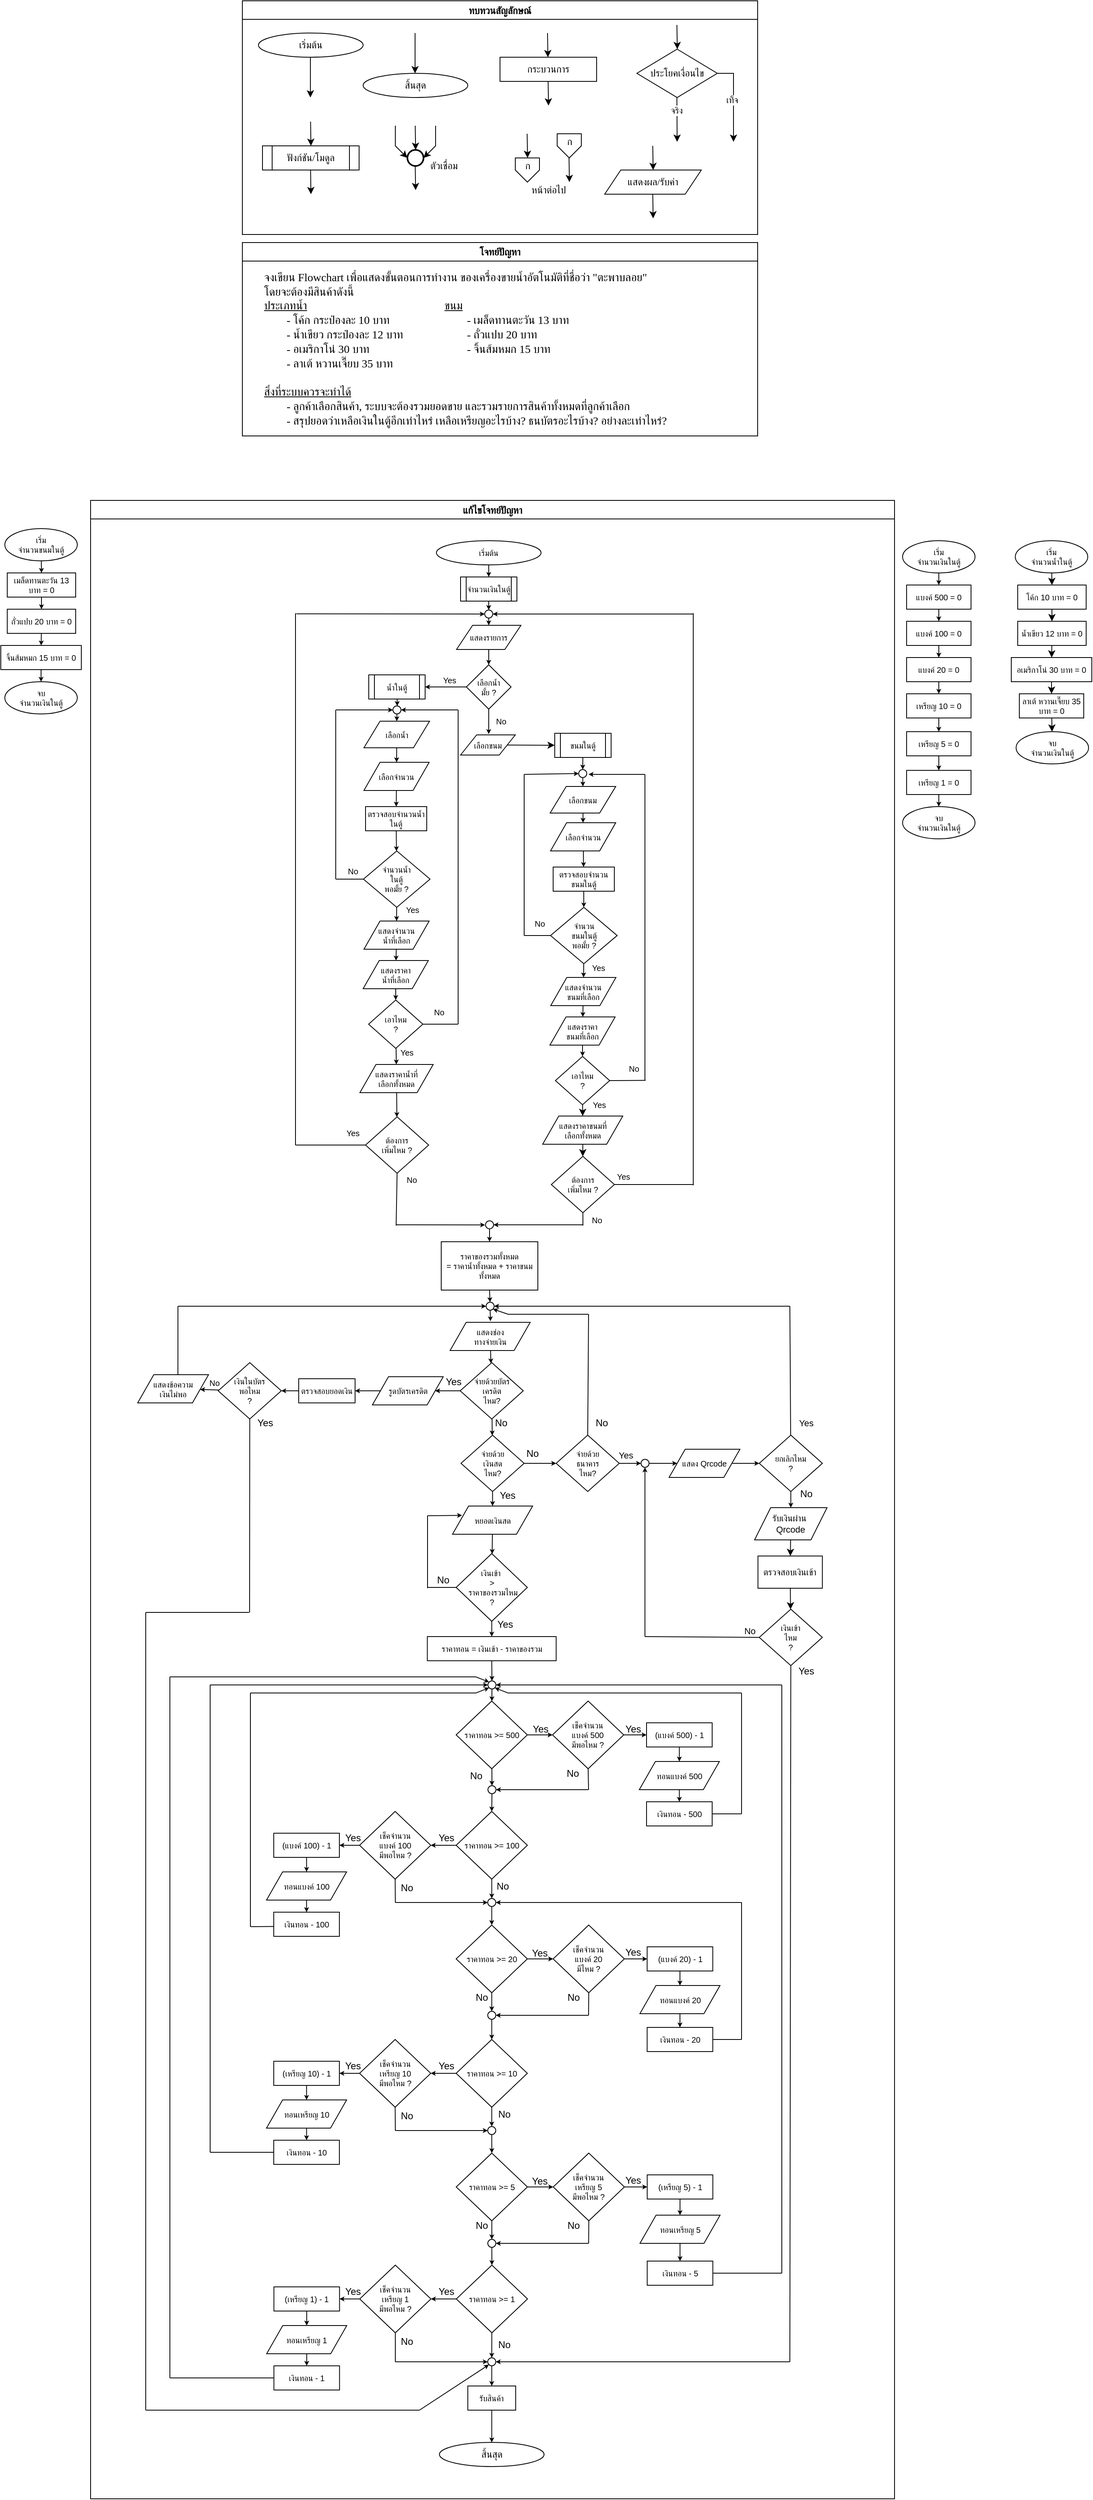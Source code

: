 <mxfile>
    <diagram id="C5RBs43oDa-KdzZeNtuy" name="Page-1">
        <mxGraphModel dx="2740" dy="787" grid="1" gridSize="10" guides="1" tooltips="1" connect="1" arrows="1" fold="1" page="1" pageScale="1" pageWidth="827" pageHeight="1169" background="none" math="0" shadow="0">
            <root>
                <mxCell id="WIyWlLk6GJQsqaUBKTNV-0"/>
                <mxCell id="WIyWlLk6GJQsqaUBKTNV-1" parent="WIyWlLk6GJQsqaUBKTNV-0"/>
                <mxCell id="M7CGMbNuYNeq0SnUNNgH-6" value="ทบทวนสัญลักษณ์" style="swimlane;fontFamily=Sarabun;fontSource=https%3A%2F%2Ffonts.googleapis.com%2Fcss%3Ffamily%3DSarabun;" parent="WIyWlLk6GJQsqaUBKTNV-1" vertex="1">
                    <mxGeometry x="-720" y="20" width="640" height="290" as="geometry"/>
                </mxCell>
                <mxCell id="M7CGMbNuYNeq0SnUNNgH-2" value="&lt;font data-font-src=&quot;https://fonts.googleapis.com/css?family=Sarabun&quot; face=&quot;Sarabun&quot;&gt;เริ่มต้น&lt;/font&gt;" style="ellipse;whiteSpace=wrap;html=1;" parent="M7CGMbNuYNeq0SnUNNgH-6" vertex="1">
                    <mxGeometry x="20" y="40" width="130" height="30" as="geometry"/>
                </mxCell>
                <mxCell id="M7CGMbNuYNeq0SnUNNgH-5" value="" style="endArrow=classic;html=1;rounded=0;" parent="M7CGMbNuYNeq0SnUNNgH-6" edge="1">
                    <mxGeometry width="50" height="50" relative="1" as="geometry">
                        <mxPoint x="84.5" y="70" as="sourcePoint"/>
                        <mxPoint x="84.5" y="120" as="targetPoint"/>
                    </mxGeometry>
                </mxCell>
                <mxCell id="M7CGMbNuYNeq0SnUNNgH-3" value="&lt;font face=&quot;Sarabun&quot;&gt;สิ้นสุด&lt;/font&gt;" style="ellipse;whiteSpace=wrap;html=1;" parent="M7CGMbNuYNeq0SnUNNgH-6" vertex="1">
                    <mxGeometry x="150" y="90" width="130" height="30" as="geometry"/>
                </mxCell>
                <mxCell id="M7CGMbNuYNeq0SnUNNgH-4" value="" style="endArrow=classic;html=1;rounded=0;" parent="M7CGMbNuYNeq0SnUNNgH-6" edge="1">
                    <mxGeometry width="50" height="50" relative="1" as="geometry">
                        <mxPoint x="214.5" y="40" as="sourcePoint"/>
                        <mxPoint x="214.5" y="90" as="targetPoint"/>
                    </mxGeometry>
                </mxCell>
                <mxCell id="mvioNwK95yMqdUQ73LqQ-0" value="กระบวนการ" style="rounded=0;whiteSpace=wrap;html=1;fontFamily=Sarabun;fontSource=https%3A%2F%2Ffonts.googleapis.com%2Fcss%3Ffamily%3DSarabun;" parent="M7CGMbNuYNeq0SnUNNgH-6" vertex="1">
                    <mxGeometry x="320" y="70" width="120" height="30" as="geometry"/>
                </mxCell>
                <mxCell id="mvioNwK95yMqdUQ73LqQ-1" value="" style="endArrow=classic;html=1;rounded=0;" parent="M7CGMbNuYNeq0SnUNNgH-6" edge="1">
                    <mxGeometry width="50" height="50" relative="1" as="geometry">
                        <mxPoint x="379" y="40" as="sourcePoint"/>
                        <mxPoint x="379.5" y="70" as="targetPoint"/>
                    </mxGeometry>
                </mxCell>
                <mxCell id="mvioNwK95yMqdUQ73LqQ-2" value="" style="endArrow=classic;html=1;rounded=0;" parent="M7CGMbNuYNeq0SnUNNgH-6" edge="1">
                    <mxGeometry width="50" height="50" relative="1" as="geometry">
                        <mxPoint x="379.75" y="100" as="sourcePoint"/>
                        <mxPoint x="380.25" y="130" as="targetPoint"/>
                    </mxGeometry>
                </mxCell>
                <mxCell id="mvioNwK95yMqdUQ73LqQ-3" value="ประโยคเงื่อนไข" style="rhombus;whiteSpace=wrap;html=1;fontFamily=Sarabun;fontSource=https%3A%2F%2Ffonts.googleapis.com%2Fcss%3Ffamily%3DSarabun;" parent="M7CGMbNuYNeq0SnUNNgH-6" vertex="1">
                    <mxGeometry x="490" y="60" width="100" height="60" as="geometry"/>
                </mxCell>
                <mxCell id="mvioNwK95yMqdUQ73LqQ-4" value="" style="endArrow=classic;html=1;rounded=0;" parent="M7CGMbNuYNeq0SnUNNgH-6" edge="1">
                    <mxGeometry width="50" height="50" relative="1" as="geometry">
                        <mxPoint x="539.71" y="30" as="sourcePoint"/>
                        <mxPoint x="540.21" y="60" as="targetPoint"/>
                    </mxGeometry>
                </mxCell>
                <mxCell id="mvioNwK95yMqdUQ73LqQ-5" value="" style="endArrow=classic;html=1;rounded=0;" parent="M7CGMbNuYNeq0SnUNNgH-6" edge="1">
                    <mxGeometry width="50" height="50" relative="1" as="geometry">
                        <mxPoint x="539.71" y="120" as="sourcePoint"/>
                        <mxPoint x="540" y="175" as="targetPoint"/>
                    </mxGeometry>
                </mxCell>
                <mxCell id="mvioNwK95yMqdUQ73LqQ-7" value="จริง" style="edgeLabel;html=1;align=center;verticalAlign=middle;resizable=0;points=[];fontFamily=Sarabun;fontSource=https%3A%2F%2Ffonts.googleapis.com%2Fcss%3Ffamily%3DSarabun;" parent="mvioNwK95yMqdUQ73LqQ-5" vertex="1" connectable="0">
                    <mxGeometry x="-0.414" y="-1" relative="1" as="geometry">
                        <mxPoint as="offset"/>
                    </mxGeometry>
                </mxCell>
                <mxCell id="mvioNwK95yMqdUQ73LqQ-6" value="" style="endArrow=classic;html=1;rounded=0;exitX=1;exitY=0.5;exitDx=0;exitDy=0;" parent="M7CGMbNuYNeq0SnUNNgH-6" source="mvioNwK95yMqdUQ73LqQ-3" edge="1">
                    <mxGeometry width="50" height="50" relative="1" as="geometry">
                        <mxPoint x="620" y="95" as="sourcePoint"/>
                        <mxPoint x="610" y="175" as="targetPoint"/>
                        <Array as="points">
                            <mxPoint x="610" y="90"/>
                        </Array>
                    </mxGeometry>
                </mxCell>
                <mxCell id="mvioNwK95yMqdUQ73LqQ-8" value="&lt;font data-font-src=&quot;https://fonts.googleapis.com/css?family=Sarabun&quot; face=&quot;Sarabun&quot;&gt;เท็จ&lt;/font&gt;" style="edgeLabel;html=1;align=center;verticalAlign=middle;resizable=0;points=[];" parent="mvioNwK95yMqdUQ73LqQ-6" vertex="1" connectable="0">
                    <mxGeometry x="-0.002" y="-2" relative="1" as="geometry">
                        <mxPoint as="offset"/>
                    </mxGeometry>
                </mxCell>
                <mxCell id="mvioNwK95yMqdUQ73LqQ-9" value="&lt;font data-font-src=&quot;https://fonts.googleapis.com/css?family=Sarabun&quot; face=&quot;Sarabun&quot;&gt;ฟังก์ชัน/โมดูล&lt;/font&gt;" style="shape=process;whiteSpace=wrap;html=1;backgroundOutline=1;" parent="M7CGMbNuYNeq0SnUNNgH-6" vertex="1">
                    <mxGeometry x="25" y="180" width="120" height="30" as="geometry"/>
                </mxCell>
                <mxCell id="mvioNwK95yMqdUQ73LqQ-11" value="" style="endArrow=classic;html=1;rounded=0;" parent="M7CGMbNuYNeq0SnUNNgH-6" edge="1">
                    <mxGeometry width="50" height="50" relative="1" as="geometry">
                        <mxPoint x="84.71" y="150" as="sourcePoint"/>
                        <mxPoint x="85.21" y="180" as="targetPoint"/>
                    </mxGeometry>
                </mxCell>
                <mxCell id="mvioNwK95yMqdUQ73LqQ-12" value="" style="endArrow=classic;html=1;rounded=0;" parent="M7CGMbNuYNeq0SnUNNgH-6" edge="1">
                    <mxGeometry width="50" height="50" relative="1" as="geometry">
                        <mxPoint x="84.71" y="210" as="sourcePoint"/>
                        <mxPoint x="85.21" y="240" as="targetPoint"/>
                    </mxGeometry>
                </mxCell>
                <mxCell id="mvioNwK95yMqdUQ73LqQ-13" value="" style="strokeWidth=2;html=1;shape=mxgraph.flowchart.start_2;whiteSpace=wrap;" parent="M7CGMbNuYNeq0SnUNNgH-6" vertex="1">
                    <mxGeometry x="205" y="185" width="20" height="20" as="geometry"/>
                </mxCell>
                <mxCell id="mvioNwK95yMqdUQ73LqQ-16" value="" style="endArrow=classic;html=1;rounded=0;" parent="M7CGMbNuYNeq0SnUNNgH-6" edge="1">
                    <mxGeometry width="50" height="50" relative="1" as="geometry">
                        <mxPoint x="214.71" y="155" as="sourcePoint"/>
                        <mxPoint x="215.21" y="185" as="targetPoint"/>
                    </mxGeometry>
                </mxCell>
                <mxCell id="mvioNwK95yMqdUQ73LqQ-17" value="" style="endArrow=classic;html=1;rounded=0;entryX=0;entryY=0.5;entryDx=0;entryDy=0;entryPerimeter=0;" parent="M7CGMbNuYNeq0SnUNNgH-6" target="mvioNwK95yMqdUQ73LqQ-13" edge="1">
                    <mxGeometry width="50" height="50" relative="1" as="geometry">
                        <mxPoint x="190.0" y="155" as="sourcePoint"/>
                        <mxPoint x="190.5" y="185" as="targetPoint"/>
                        <Array as="points">
                            <mxPoint x="190" y="180"/>
                        </Array>
                    </mxGeometry>
                </mxCell>
                <mxCell id="mvioNwK95yMqdUQ73LqQ-18" value="" style="endArrow=classic;html=1;rounded=0;entryX=1;entryY=0.5;entryDx=0;entryDy=0;entryPerimeter=0;" parent="M7CGMbNuYNeq0SnUNNgH-6" target="mvioNwK95yMqdUQ73LqQ-13" edge="1">
                    <mxGeometry width="50" height="50" relative="1" as="geometry">
                        <mxPoint x="240.0" y="155" as="sourcePoint"/>
                        <mxPoint x="240.5" y="185" as="targetPoint"/>
                        <Array as="points">
                            <mxPoint x="240" y="180"/>
                        </Array>
                    </mxGeometry>
                </mxCell>
                <mxCell id="mvioNwK95yMqdUQ73LqQ-19" value="" style="endArrow=classic;html=1;rounded=0;" parent="M7CGMbNuYNeq0SnUNNgH-6" edge="1">
                    <mxGeometry width="50" height="50" relative="1" as="geometry">
                        <mxPoint x="214.71" y="205" as="sourcePoint"/>
                        <mxPoint x="215.21" y="235" as="targetPoint"/>
                    </mxGeometry>
                </mxCell>
                <mxCell id="mvioNwK95yMqdUQ73LqQ-20" value="&lt;font data-font-src=&quot;https://fonts.googleapis.com/css?family=Sarabun&quot; face=&quot;Sarabun&quot;&gt;ตัวเชื่อม&lt;/font&gt;" style="text;html=1;align=center;verticalAlign=middle;resizable=0;points=[];autosize=1;strokeColor=none;fillColor=none;" parent="M7CGMbNuYNeq0SnUNNgH-6" vertex="1">
                    <mxGeometry x="220" y="190" width="60" height="30" as="geometry"/>
                </mxCell>
                <mxCell id="mvioNwK95yMqdUQ73LqQ-25" value="" style="endArrow=classic;html=1;rounded=0;" parent="M7CGMbNuYNeq0SnUNNgH-6" edge="1">
                    <mxGeometry width="50" height="50" relative="1" as="geometry">
                        <mxPoint x="353.71" y="165" as="sourcePoint"/>
                        <mxPoint x="354.21" y="195" as="targetPoint"/>
                    </mxGeometry>
                </mxCell>
                <mxCell id="mvioNwK95yMqdUQ73LqQ-21" value="" style="verticalLabelPosition=bottom;verticalAlign=top;html=1;shape=offPageConnector;rounded=0;size=0.5;" parent="M7CGMbNuYNeq0SnUNNgH-6" vertex="1">
                    <mxGeometry x="339" y="195" width="30" height="30" as="geometry"/>
                </mxCell>
                <mxCell id="mvioNwK95yMqdUQ73LqQ-26" value="" style="endArrow=classic;html=1;rounded=0;" parent="M7CGMbNuYNeq0SnUNNgH-6" edge="1">
                    <mxGeometry width="50" height="50" relative="1" as="geometry">
                        <mxPoint x="405.71" y="195" as="sourcePoint"/>
                        <mxPoint x="406.21" y="225" as="targetPoint"/>
                    </mxGeometry>
                </mxCell>
                <mxCell id="mvioNwK95yMqdUQ73LqQ-27" value="" style="verticalLabelPosition=bottom;verticalAlign=top;html=1;shape=offPageConnector;rounded=0;size=0.5;" parent="M7CGMbNuYNeq0SnUNNgH-6" vertex="1">
                    <mxGeometry x="391" y="165" width="30" height="30" as="geometry"/>
                </mxCell>
                <mxCell id="mvioNwK95yMqdUQ73LqQ-28" value="หน้าต่อไป" style="text;html=1;align=center;verticalAlign=middle;resizable=0;points=[];autosize=1;strokeColor=none;fillColor=none;fontFamily=Sarabun;fontSource=https%3A%2F%2Ffonts.googleapis.com%2Fcss%3Ffamily%3DSarabun;" parent="M7CGMbNuYNeq0SnUNNgH-6" vertex="1">
                    <mxGeometry x="345" y="220" width="70" height="30" as="geometry"/>
                </mxCell>
                <mxCell id="mvioNwK95yMqdUQ73LqQ-29" value="ก" style="text;html=1;align=center;verticalAlign=middle;resizable=0;points=[];autosize=1;strokeColor=none;fillColor=none;fontFamily=Sarabun;fontSource=https%3A%2F%2Ffonts.googleapis.com%2Fcss%3Ffamily%3DSarabun;" parent="M7CGMbNuYNeq0SnUNNgH-6" vertex="1">
                    <mxGeometry x="339" y="190" width="30" height="30" as="geometry"/>
                </mxCell>
                <mxCell id="mvioNwK95yMqdUQ73LqQ-30" value="ก" style="text;html=1;align=center;verticalAlign=middle;resizable=0;points=[];autosize=1;strokeColor=none;fillColor=none;fontFamily=Sarabun;fontSource=https%3A%2F%2Ffonts.googleapis.com%2Fcss%3Ffamily%3DSarabun;" parent="M7CGMbNuYNeq0SnUNNgH-6" vertex="1">
                    <mxGeometry x="391" y="160" width="30" height="30" as="geometry"/>
                </mxCell>
                <mxCell id="mvioNwK95yMqdUQ73LqQ-32" value="แสดงผล/รับค่า" style="shape=parallelogram;perimeter=parallelogramPerimeter;whiteSpace=wrap;html=1;fixedSize=1;fontFamily=Sarabun;fontSource=https%3A%2F%2Ffonts.googleapis.com%2Fcss%3Ffamily%3DSarabun;" parent="M7CGMbNuYNeq0SnUNNgH-6" vertex="1">
                    <mxGeometry x="450" y="210" width="120" height="30" as="geometry"/>
                </mxCell>
                <mxCell id="mvioNwK95yMqdUQ73LqQ-33" value="" style="endArrow=classic;html=1;rounded=0;" parent="M7CGMbNuYNeq0SnUNNgH-6" edge="1">
                    <mxGeometry width="50" height="50" relative="1" as="geometry">
                        <mxPoint x="509.71" y="180" as="sourcePoint"/>
                        <mxPoint x="510.21" y="210" as="targetPoint"/>
                    </mxGeometry>
                </mxCell>
                <mxCell id="mvioNwK95yMqdUQ73LqQ-34" value="" style="endArrow=classic;html=1;rounded=0;" parent="M7CGMbNuYNeq0SnUNNgH-6" edge="1">
                    <mxGeometry width="50" height="50" relative="1" as="geometry">
                        <mxPoint x="509.71" y="240" as="sourcePoint"/>
                        <mxPoint x="510.21" y="270" as="targetPoint"/>
                    </mxGeometry>
                </mxCell>
                <mxCell id="mvioNwK95yMqdUQ73LqQ-36" value="แก้ไขโจทย์ปัญหา" style="swimlane;fontFamily=Sarabun;fontSource=https%3A%2F%2Ffonts.googleapis.com%2Fcss%3Ffamily%3DSarabun;" parent="WIyWlLk6GJQsqaUBKTNV-1" vertex="1">
                    <mxGeometry x="-908.5" y="640" width="998.5" height="2480" as="geometry"/>
                </mxCell>
                <mxCell id="mvioNwK95yMqdUQ73LqQ-35" value="&lt;font face=&quot;Sarabun&quot; data-font-src=&quot;https://fonts.googleapis.com/css?family=Sarabun&quot;&gt;เริ่มต้น&lt;/font&gt;" style="ellipse;whiteSpace=wrap;html=1;shadow=0;strokeColor=default;fontSize=10;" parent="mvioNwK95yMqdUQ73LqQ-36" vertex="1">
                    <mxGeometry x="429.5" y="50" width="130" height="30" as="geometry"/>
                </mxCell>
                <mxCell id="mvioNwK95yMqdUQ73LqQ-69" value="&lt;font face=&quot;Sarabun&quot;&gt;สิ้นสุด&lt;/font&gt;" style="ellipse;whiteSpace=wrap;html=1;" parent="mvioNwK95yMqdUQ73LqQ-36" vertex="1">
                    <mxGeometry x="433.25" y="2410" width="130" height="30" as="geometry"/>
                </mxCell>
                <mxCell id="96" value="" style="edgeStyle=none;html=1;entryX=0.5;entryY=0;entryDx=0;entryDy=0;endSize=3;fontSize=10;" parent="mvioNwK95yMqdUQ73LqQ-36" source="0" target="93" edge="1">
                    <mxGeometry relative="1" as="geometry"/>
                </mxCell>
                <mxCell id="0" value="&lt;font&gt;จำนวนเงินในตู้&lt;/font&gt;" style="shape=process;whiteSpace=wrap;html=1;backgroundOutline=1;shadow=0;strokeColor=default;fontSize=10;" parent="mvioNwK95yMqdUQ73LqQ-36" vertex="1">
                    <mxGeometry x="459.5" y="95" width="70" height="30" as="geometry"/>
                </mxCell>
                <mxCell id="46" value="" style="edgeStyle=none;html=1;entryX=0.5;entryY=0;entryDx=0;entryDy=0;shadow=0;strokeColor=default;endSize=3;fontSize=10;" parent="mvioNwK95yMqdUQ73LqQ-36" source="mvioNwK95yMqdUQ73LqQ-35" target="0" edge="1">
                    <mxGeometry relative="1" as="geometry"/>
                </mxCell>
                <mxCell id="50" value="" style="edgeStyle=none;html=1;shadow=0;strokeColor=default;endSize=3;fontSize=10;" parent="mvioNwK95yMqdUQ73LqQ-36" source="47" target="49" edge="1">
                    <mxGeometry relative="1" as="geometry"/>
                </mxCell>
                <mxCell id="155" value="" style="edgeStyle=none;html=1;endSize=3;fontSize=10;" parent="mvioNwK95yMqdUQ73LqQ-36" source="47" edge="1">
                    <mxGeometry relative="1" as="geometry">
                        <mxPoint x="494.5" y="290" as="targetPoint"/>
                    </mxGeometry>
                </mxCell>
                <mxCell id="47" value="&lt;font&gt;เลือกน้ำ&lt;/font&gt;&lt;div&gt;&lt;font&gt;มั้ย ?&lt;/font&gt;&lt;/div&gt;" style="rhombus;whiteSpace=wrap;html=1;shadow=0;strokeColor=default;fontSize=10;" parent="mvioNwK95yMqdUQ73LqQ-36" vertex="1">
                    <mxGeometry x="466.75" y="204" width="55.5" height="55" as="geometry"/>
                </mxCell>
                <mxCell id="92" value="" style="edgeStyle=none;html=1;fontSize=10;endSize=3;" parent="mvioNwK95yMqdUQ73LqQ-36" source="44" target="47" edge="1">
                    <mxGeometry relative="1" as="geometry"/>
                </mxCell>
                <mxCell id="44" value="&lt;font&gt;แสดงรายการ&lt;/font&gt;" style="shape=parallelogram;perimeter=parallelogramPerimeter;whiteSpace=wrap;html=1;fixedSize=1;shadow=0;strokeColor=default;fontSize=10;" parent="mvioNwK95yMqdUQ73LqQ-36" vertex="1">
                    <mxGeometry x="454.5" y="155" width="80" height="30" as="geometry"/>
                </mxCell>
                <mxCell id="69" value="" style="edgeStyle=none;html=1;entryX=0.538;entryY=0.022;entryDx=0;entryDy=0;entryPerimeter=0;endSize=3;fontSize=10;" parent="mvioNwK95yMqdUQ73LqQ-36" source="49" target="67" edge="1">
                    <mxGeometry relative="1" as="geometry"/>
                </mxCell>
                <mxCell id="49" value="&lt;span&gt;น้ำในตู้&lt;/span&gt;" style="shape=process;whiteSpace=wrap;html=1;backgroundOutline=1;shadow=0;strokeColor=default;fontSize=10;" parent="mvioNwK95yMqdUQ73LqQ-36" vertex="1">
                    <mxGeometry x="345.5" y="216.5" width="70" height="30" as="geometry"/>
                </mxCell>
                <mxCell id="56" value="" style="edgeStyle=none;html=1;shadow=0;strokeColor=default;endSize=3;fontSize=10;" parent="mvioNwK95yMqdUQ73LqQ-36" source="52" target="53" edge="1">
                    <mxGeometry relative="1" as="geometry"/>
                </mxCell>
                <mxCell id="52" value="&lt;font&gt;เลือกน้ำ&lt;/font&gt;" style="shape=parallelogram;perimeter=parallelogramPerimeter;whiteSpace=wrap;html=1;fixedSize=1;shadow=0;strokeColor=default;fontSize=10;" parent="mvioNwK95yMqdUQ73LqQ-36" vertex="1">
                    <mxGeometry x="339.5" y="274" width="81.5" height="33" as="geometry"/>
                </mxCell>
                <mxCell id="59" value="" style="edgeStyle=none;html=1;strokeWidth=1;rounded=1;curved=0;endSize=3;shadow=0;strokeColor=default;fontSize=10;" parent="mvioNwK95yMqdUQ73LqQ-36" source="53" target="58" edge="1">
                    <mxGeometry relative="1" as="geometry"/>
                </mxCell>
                <mxCell id="53" value="&lt;font&gt;เลือกจำนวน&lt;/font&gt;" style="shape=parallelogram;perimeter=parallelogramPerimeter;whiteSpace=wrap;html=1;fixedSize=1;shadow=0;strokeColor=default;fontSize=10;" parent="mvioNwK95yMqdUQ73LqQ-36" vertex="1">
                    <mxGeometry x="339.5" y="325" width="81" height="35" as="geometry"/>
                </mxCell>
                <mxCell id="61" value="" style="edgeStyle=none;html=1;shadow=0;strokeColor=default;endSize=3;fontSize=10;" parent="mvioNwK95yMqdUQ73LqQ-36" source="58" target="60" edge="1">
                    <mxGeometry relative="1" as="geometry"/>
                </mxCell>
                <mxCell id="58" value="ตรวจสอบจำนวนน้ำในตู้" style="whiteSpace=wrap;html=1;fontSize=10;shadow=0;strokeColor=default;" parent="mvioNwK95yMqdUQ73LqQ-36" vertex="1">
                    <mxGeometry x="341.5" y="380" width="76" height="30" as="geometry"/>
                </mxCell>
                <mxCell id="76" value="" style="edgeStyle=none;html=1;fontSize=10;endSize=3;" parent="mvioNwK95yMqdUQ73LqQ-36" source="60" target="75" edge="1">
                    <mxGeometry relative="1" as="geometry"/>
                </mxCell>
                <mxCell id="60" value="&lt;span&gt;จำนวนน้ำ&lt;/span&gt;&lt;div&gt;&lt;span&gt;ในตู้&lt;/span&gt;&lt;/div&gt;&lt;div&gt;&lt;span&gt;พอมั้ย ?&lt;/span&gt;&lt;/div&gt;" style="rhombus;whiteSpace=wrap;html=1;shadow=0;strokeColor=default;fontSize=10;" parent="mvioNwK95yMqdUQ73LqQ-36" vertex="1">
                    <mxGeometry x="338.88" y="435" width="82.75" height="70" as="geometry"/>
                </mxCell>
                <mxCell id="68" value="" style="edgeStyle=none;html=1;entryX=0.5;entryY=0;entryDx=0;entryDy=0;endSize=3;fontSize=10;" parent="mvioNwK95yMqdUQ73LqQ-36" source="67" target="52" edge="1">
                    <mxGeometry relative="1" as="geometry"/>
                </mxCell>
                <mxCell id="67" value="" style="ellipse;whiteSpace=wrap;html=1;fontSize=10;" parent="mvioNwK95yMqdUQ73LqQ-36" vertex="1">
                    <mxGeometry x="375.5" y="255" width="10" height="10" as="geometry"/>
                </mxCell>
                <mxCell id="78" value="" style="edgeStyle=none;html=1;fontSize=10;endSize=3;" parent="mvioNwK95yMqdUQ73LqQ-36" source="75" target="77" edge="1">
                    <mxGeometry relative="1" as="geometry"/>
                </mxCell>
                <mxCell id="75" value="&lt;span&gt;แสดงจำนวน&lt;/span&gt;&lt;div&gt;&lt;span&gt;น้ำที่เลือก&lt;/span&gt;&lt;/div&gt;" style="shape=parallelogram;perimeter=parallelogramPerimeter;whiteSpace=wrap;html=1;fixedSize=1;shadow=0;strokeColor=default;fontSize=10;" parent="mvioNwK95yMqdUQ73LqQ-36" vertex="1">
                    <mxGeometry x="339.5" y="522" width="81" height="35" as="geometry"/>
                </mxCell>
                <mxCell id="80" value="" style="edgeStyle=none;html=1;fontSize=10;endSize=3;" parent="mvioNwK95yMqdUQ73LqQ-36" source="77" target="79" edge="1">
                    <mxGeometry relative="1" as="geometry"/>
                </mxCell>
                <mxCell id="77" value="&lt;span&gt;แสดงราคา&lt;/span&gt;&lt;div&gt;&lt;span&gt;น้ำที่เลือก&lt;/span&gt;&lt;/div&gt;" style="shape=parallelogram;perimeter=parallelogramPerimeter;whiteSpace=wrap;html=1;fixedSize=1;shadow=0;strokeColor=default;fontSize=10;" parent="mvioNwK95yMqdUQ73LqQ-36" vertex="1">
                    <mxGeometry x="338.5" y="571" width="81" height="35" as="geometry"/>
                </mxCell>
                <mxCell id="87" value="" style="edgeStyle=none;html=1;fontSize=10;endSize=3;" parent="mvioNwK95yMqdUQ73LqQ-36" source="79" target="86" edge="1">
                    <mxGeometry relative="1" as="geometry"/>
                </mxCell>
                <mxCell id="79" value="&lt;span&gt;เอาไหม&lt;br&gt;?&lt;/span&gt;" style="rhombus;whiteSpace=wrap;html=1;shadow=0;strokeColor=default;fontSize=10;" parent="mvioNwK95yMqdUQ73LqQ-36" vertex="1">
                    <mxGeometry x="345.31" y="620" width="67.38" height="60" as="geometry"/>
                </mxCell>
                <mxCell id="89" value="" style="edgeStyle=none;html=1;fontSize=10;endSize=3;" parent="mvioNwK95yMqdUQ73LqQ-36" source="86" target="88" edge="1">
                    <mxGeometry relative="1" as="geometry"/>
                </mxCell>
                <mxCell id="86" value="&lt;span&gt;แสดงราคาน้ำที่&lt;/span&gt;&lt;div&gt;&lt;span&gt;เลือกทั้งหมด&lt;/span&gt;&lt;/div&gt;" style="shape=parallelogram;perimeter=parallelogramPerimeter;whiteSpace=wrap;html=1;fixedSize=1;shadow=0;strokeColor=default;fontSize=10;" parent="mvioNwK95yMqdUQ73LqQ-36" vertex="1">
                    <mxGeometry x="334.5" y="700" width="91" height="35" as="geometry"/>
                </mxCell>
                <mxCell id="88" value="&lt;span&gt;ต้องการ&lt;/span&gt;&lt;div&gt;&lt;span&gt;เพิ่มไหม ?&lt;/span&gt;&lt;/div&gt;" style="rhombus;whiteSpace=wrap;html=1;shadow=0;strokeColor=default;fontSize=10;" parent="mvioNwK95yMqdUQ73LqQ-36" vertex="1">
                    <mxGeometry x="341.5" y="765" width="78.38" height="70" as="geometry"/>
                </mxCell>
                <mxCell id="93" value="" style="ellipse;whiteSpace=wrap;html=1;fontSize=10;" parent="mvioNwK95yMqdUQ73LqQ-36" vertex="1">
                    <mxGeometry x="489.5" y="136" width="10" height="10" as="geometry"/>
                </mxCell>
                <mxCell id="95" value="" style="edgeStyle=none;orthogonalLoop=1;jettySize=auto;html=1;exitX=0.5;exitY=1;exitDx=0;exitDy=0;entryX=0.5;entryY=0;entryDx=0;entryDy=0;endSize=3;fontSize=10;" parent="mvioNwK95yMqdUQ73LqQ-36" source="93" target="44" edge="1">
                    <mxGeometry width="100" relative="1" as="geometry">
                        <mxPoint x="455.5" y="150" as="sourcePoint"/>
                        <mxPoint x="555.5" y="150" as="targetPoint"/>
                        <Array as="points"/>
                    </mxGeometry>
                </mxCell>
                <mxCell id="99" value="" style="edgeStyle=none;orthogonalLoop=1;jettySize=auto;html=1;entryX=0;entryY=0.5;entryDx=0;entryDy=0;fontSize=10;endSize=3;" parent="mvioNwK95yMqdUQ73LqQ-36" target="93" edge="1">
                    <mxGeometry width="100" relative="1" as="geometry">
                        <mxPoint x="255.5" y="140.73" as="sourcePoint"/>
                        <mxPoint x="355.5" y="140.73" as="targetPoint"/>
                        <Array as="points"/>
                    </mxGeometry>
                </mxCell>
                <mxCell id="91" value="" style="endArrow=none;html=1;fontSize=10;" parent="mvioNwK95yMqdUQ73LqQ-36" edge="1">
                    <mxGeometry width="50" height="50" relative="1" as="geometry">
                        <mxPoint x="254.5" y="800" as="sourcePoint"/>
                        <mxPoint x="254.5" y="140" as="targetPoint"/>
                    </mxGeometry>
                </mxCell>
                <mxCell id="71" value="" style="endArrow=none;html=1;fontSize=10;" parent="mvioNwK95yMqdUQ73LqQ-36" edge="1">
                    <mxGeometry width="50" height="50" relative="1" as="geometry">
                        <mxPoint x="304.5" y="470" as="sourcePoint"/>
                        <mxPoint x="304.5" y="260" as="targetPoint"/>
                    </mxGeometry>
                </mxCell>
                <mxCell id="105" value="Yes" style="text;html=1;align=center;verticalAlign=middle;resizable=0;points=[];autosize=1;strokeColor=none;fillColor=none;fontSize=10;" parent="mvioNwK95yMqdUQ73LqQ-36" vertex="1">
                    <mxGeometry x="379.5" y="493" width="40" height="30" as="geometry"/>
                </mxCell>
                <mxCell id="72" value="" style="endArrow=classic;html=1;entryX=0;entryY=0.5;entryDx=0;entryDy=0;endSize=3;fontSize=10;" parent="mvioNwK95yMqdUQ73LqQ-36" target="67" edge="1">
                    <mxGeometry width="50" height="50" relative="1" as="geometry">
                        <mxPoint x="304.5" y="260" as="sourcePoint"/>
                        <mxPoint x="394.5" y="250" as="targetPoint"/>
                    </mxGeometry>
                </mxCell>
                <mxCell id="81" value="" style="endArrow=none;html=1;exitX=1;exitY=0.5;exitDx=0;exitDy=0;fontSize=10;" parent="mvioNwK95yMqdUQ73LqQ-36" source="79" edge="1">
                    <mxGeometry width="50" height="50" relative="1" as="geometry">
                        <mxPoint x="514.5" y="610" as="sourcePoint"/>
                        <mxPoint x="456.5" y="650" as="targetPoint"/>
                    </mxGeometry>
                </mxCell>
                <mxCell id="82" value="" style="endArrow=none;html=1;fontSize=10;" parent="mvioNwK95yMqdUQ73LqQ-36" edge="1">
                    <mxGeometry width="50" height="50" relative="1" as="geometry">
                        <mxPoint x="456.5" y="650" as="sourcePoint"/>
                        <mxPoint x="456.5" y="260" as="targetPoint"/>
                    </mxGeometry>
                </mxCell>
                <mxCell id="83" value="" style="endArrow=classic;html=1;endSize=3;entryX=1;entryY=0.5;entryDx=0;entryDy=0;fontSize=10;" parent="mvioNwK95yMqdUQ73LqQ-36" target="67" edge="1">
                    <mxGeometry width="50" height="50" relative="1" as="geometry">
                        <mxPoint x="456.5" y="260" as="sourcePoint"/>
                        <mxPoint x="454.5" y="250" as="targetPoint"/>
                    </mxGeometry>
                </mxCell>
                <mxCell id="85" value="No" style="text;html=1;align=center;verticalAlign=middle;resizable=0;points=[];autosize=1;strokeColor=none;fillColor=none;fontSize=10;" parent="mvioNwK95yMqdUQ73LqQ-36" vertex="1">
                    <mxGeometry x="412.69" y="620" width="40" height="30" as="geometry"/>
                </mxCell>
                <mxCell id="90" value="" style="endArrow=none;html=1;exitX=0;exitY=0.5;exitDx=0;exitDy=0;fontSize=10;" parent="mvioNwK95yMqdUQ73LqQ-36" source="88" edge="1">
                    <mxGeometry width="50" height="50" relative="1" as="geometry">
                        <mxPoint x="484.5" y="700" as="sourcePoint"/>
                        <mxPoint x="254.5" y="800" as="targetPoint"/>
                    </mxGeometry>
                </mxCell>
                <mxCell id="100" value="Yes" style="text;html=1;align=center;verticalAlign=middle;resizable=0;points=[];autosize=1;strokeColor=none;fillColor=none;fontSize=10;" parent="mvioNwK95yMqdUQ73LqQ-36" vertex="1">
                    <mxGeometry x="305.31" y="770" width="40" height="30" as="geometry"/>
                </mxCell>
                <mxCell id="101" value="Yes" style="text;html=1;align=center;verticalAlign=middle;resizable=0;points=[];autosize=1;strokeColor=none;fillColor=none;fontSize=10;" parent="mvioNwK95yMqdUQ73LqQ-36" vertex="1">
                    <mxGeometry x="372.69" y="670" width="40" height="30" as="geometry"/>
                </mxCell>
                <mxCell id="103" value="" style="endArrow=none;html=1;entryX=0;entryY=0.5;entryDx=0;entryDy=0;fontSize=10;" parent="mvioNwK95yMqdUQ73LqQ-36" target="60" edge="1">
                    <mxGeometry width="50" height="50" relative="1" as="geometry">
                        <mxPoint x="304.5" y="470" as="sourcePoint"/>
                        <mxPoint x="364.5" y="410" as="targetPoint"/>
                    </mxGeometry>
                </mxCell>
                <mxCell id="104" value="No" style="text;html=1;align=center;verticalAlign=middle;resizable=0;points=[];autosize=1;strokeColor=none;fillColor=none;fontSize=10;" parent="mvioNwK95yMqdUQ73LqQ-36" vertex="1">
                    <mxGeometry x="305.31" y="445" width="40" height="30" as="geometry"/>
                </mxCell>
                <mxCell id="157" value="No" style="text;html=1;align=center;verticalAlign=middle;resizable=0;points=[];autosize=1;strokeColor=none;fillColor=none;fontSize=10;" parent="mvioNwK95yMqdUQ73LqQ-36" vertex="1">
                    <mxGeometry x="489.5" y="259" width="40" height="30" as="geometry"/>
                </mxCell>
                <mxCell id="163" value="" style="edgeStyle=none;html=1;fontSize=10;" parent="mvioNwK95yMqdUQ73LqQ-36" source="159" target="162" edge="1">
                    <mxGeometry relative="1" as="geometry"/>
                </mxCell>
                <mxCell id="159" value="&lt;font&gt;เลือกขนม&lt;/font&gt;" style="shape=parallelogram;perimeter=parallelogramPerimeter;whiteSpace=wrap;html=1;fixedSize=1;fontSize=10;" parent="mvioNwK95yMqdUQ73LqQ-36" vertex="1">
                    <mxGeometry x="459.5" y="291" width="68" height="25" as="geometry"/>
                </mxCell>
                <mxCell id="169" value="" style="edgeStyle=none;html=1;entryX=0.5;entryY=0;entryDx=0;entryDy=0;endSize=3;fontSize=10;" parent="mvioNwK95yMqdUQ73LqQ-36" source="162" target="168" edge="1">
                    <mxGeometry relative="1" as="geometry"/>
                </mxCell>
                <mxCell id="162" value="ขนมในตู้" style="shape=process;whiteSpace=wrap;html=1;backgroundOutline=1;shadow=0;strokeColor=default;fontSize=10;" parent="mvioNwK95yMqdUQ73LqQ-36" vertex="1">
                    <mxGeometry x="576.5" y="289" width="70" height="30" as="geometry"/>
                </mxCell>
                <mxCell id="164" value="" style="edgeStyle=none;html=1;shadow=0;strokeColor=default;endSize=3;fontSize=10;" parent="mvioNwK95yMqdUQ73LqQ-36" source="165" target="166" edge="1">
                    <mxGeometry relative="1" as="geometry"/>
                </mxCell>
                <mxCell id="165" value="&lt;font&gt;เลือกขนม&lt;/font&gt;" style="shape=parallelogram;perimeter=parallelogramPerimeter;whiteSpace=wrap;html=1;fixedSize=1;shadow=0;strokeColor=default;fontSize=10;" parent="mvioNwK95yMqdUQ73LqQ-36" vertex="1">
                    <mxGeometry x="570.75" y="355" width="81.5" height="33" as="geometry"/>
                </mxCell>
                <mxCell id="176" value="" style="edgeStyle=none;html=1;endSize=3;fontSize=10;" parent="mvioNwK95yMqdUQ73LqQ-36" source="166" target="174" edge="1">
                    <mxGeometry relative="1" as="geometry"/>
                </mxCell>
                <mxCell id="166" value="&lt;font&gt;เลือกจำนวน&lt;/font&gt;" style="shape=parallelogram;perimeter=parallelogramPerimeter;whiteSpace=wrap;html=1;fixedSize=1;shadow=0;strokeColor=default;fontSize=10;" parent="mvioNwK95yMqdUQ73LqQ-36" vertex="1">
                    <mxGeometry x="571.25" y="400" width="81" height="35" as="geometry"/>
                </mxCell>
                <mxCell id="170" value="" style="edgeStyle=none;html=1;entryX=0.5;entryY=0;entryDx=0;entryDy=0;endSize=3;fontSize=10;" parent="mvioNwK95yMqdUQ73LqQ-36" source="168" target="165" edge="1">
                    <mxGeometry relative="1" as="geometry"/>
                </mxCell>
                <mxCell id="168" value="" style="ellipse;whiteSpace=wrap;html=1;fontSize=10;" parent="mvioNwK95yMqdUQ73LqQ-36" vertex="1">
                    <mxGeometry x="606.25" y="334" width="10" height="10" as="geometry"/>
                </mxCell>
                <mxCell id="178" value="" style="edgeStyle=none;html=1;endSize=3;fontSize=10;" parent="mvioNwK95yMqdUQ73LqQ-36" source="174" target="177" edge="1">
                    <mxGeometry relative="1" as="geometry"/>
                </mxCell>
                <mxCell id="174" value="ตรวจสอบจำนวน&lt;div&gt;ขนมในตู้&lt;/div&gt;" style="whiteSpace=wrap;html=1;fontSize=10;shadow=0;strokeColor=default;" parent="mvioNwK95yMqdUQ73LqQ-36" vertex="1">
                    <mxGeometry x="574.5" y="455" width="76" height="30" as="geometry"/>
                </mxCell>
                <mxCell id="177" value="&lt;span&gt;จำนวน&lt;/span&gt;&lt;div&gt;&lt;span&gt;ขนม&lt;/span&gt;&lt;span style=&quot;background-color: transparent;&quot;&gt;ในตู้&lt;/span&gt;&lt;div&gt;&lt;span&gt;พอมั้ย ?&lt;/span&gt;&lt;/div&gt;&lt;/div&gt;" style="rhombus;whiteSpace=wrap;html=1;shadow=0;strokeColor=default;fontSize=10;" parent="mvioNwK95yMqdUQ73LqQ-36" vertex="1">
                    <mxGeometry x="571.25" y="505" width="82.75" height="70" as="geometry"/>
                </mxCell>
                <mxCell id="181" value="" style="endArrow=none;html=1;strokeColor=default;fontSize=10;" parent="mvioNwK95yMqdUQ73LqQ-36" edge="1">
                    <mxGeometry width="50" height="50" relative="1" as="geometry">
                        <mxPoint x="538.5" y="540" as="sourcePoint"/>
                        <mxPoint x="538.5" y="340" as="targetPoint"/>
                    </mxGeometry>
                </mxCell>
                <mxCell id="184" value="No" style="text;html=1;align=center;verticalAlign=middle;resizable=0;points=[];autosize=1;strokeColor=none;fillColor=none;fontSize=10;" parent="mvioNwK95yMqdUQ73LqQ-36" vertex="1">
                    <mxGeometry x="537.31" y="510" width="40" height="30" as="geometry"/>
                </mxCell>
                <mxCell id="191" value="" style="edgeStyle=none;html=1;fontSize=10;endSize=3;" parent="mvioNwK95yMqdUQ73LqQ-36" target="193" edge="1">
                    <mxGeometry relative="1" as="geometry">
                        <mxPoint x="612.5" y="575" as="sourcePoint"/>
                    </mxGeometry>
                </mxCell>
                <mxCell id="192" value="" style="edgeStyle=none;html=1;fontSize=10;endSize=3;" parent="mvioNwK95yMqdUQ73LqQ-36" source="193" target="195" edge="1">
                    <mxGeometry relative="1" as="geometry"/>
                </mxCell>
                <mxCell id="193" value="&lt;span&gt;แสดงจำนวน&lt;/span&gt;&lt;div&gt;&lt;span&gt;ขนมที่เลือก&lt;/span&gt;&lt;/div&gt;" style="shape=parallelogram;perimeter=parallelogramPerimeter;whiteSpace=wrap;html=1;fixedSize=1;shadow=0;strokeColor=default;fontSize=10;" parent="mvioNwK95yMqdUQ73LqQ-36" vertex="1">
                    <mxGeometry x="571.5" y="592" width="81" height="35" as="geometry"/>
                </mxCell>
                <mxCell id="194" value="" style="edgeStyle=none;html=1;fontSize=10;endSize=3;" parent="mvioNwK95yMqdUQ73LqQ-36" source="195" target="196" edge="1">
                    <mxGeometry relative="1" as="geometry"/>
                </mxCell>
                <mxCell id="195" value="&lt;span&gt;แสดงราคา&lt;/span&gt;&lt;div&gt;&lt;span&gt;ขนมที่เลือก&lt;/span&gt;&lt;/div&gt;" style="shape=parallelogram;perimeter=parallelogramPerimeter;whiteSpace=wrap;html=1;fixedSize=1;shadow=0;strokeColor=default;fontSize=10;" parent="mvioNwK95yMqdUQ73LqQ-36" vertex="1">
                    <mxGeometry x="570.5" y="641" width="81" height="35" as="geometry"/>
                </mxCell>
                <mxCell id="202" value="" style="edgeStyle=none;html=1;fontSize=10;" parent="mvioNwK95yMqdUQ73LqQ-36" source="196" target="201" edge="1">
                    <mxGeometry relative="1" as="geometry"/>
                </mxCell>
                <mxCell id="196" value="&lt;span&gt;เอาไหม&lt;br&gt;?&lt;/span&gt;" style="rhombus;whiteSpace=wrap;html=1;shadow=0;strokeColor=default;fontSize=10;" parent="mvioNwK95yMqdUQ73LqQ-36" vertex="1">
                    <mxGeometry x="577.31" y="690" width="67.38" height="60" as="geometry"/>
                </mxCell>
                <mxCell id="204" value="" style="edgeStyle=none;html=1;fontSize=10;" parent="mvioNwK95yMqdUQ73LqQ-36" source="201" target="203" edge="1">
                    <mxGeometry relative="1" as="geometry"/>
                </mxCell>
                <mxCell id="201" value="&lt;span&gt;แสดงราคาขนมที่&lt;/span&gt;&lt;div&gt;&lt;span&gt;เลือกทั้งหมด&lt;/span&gt;&lt;/div&gt;" style="shape=parallelogram;perimeter=parallelogramPerimeter;whiteSpace=wrap;html=1;fixedSize=1;shadow=0;strokeColor=default;fontSize=10;" parent="mvioNwK95yMqdUQ73LqQ-36" vertex="1">
                    <mxGeometry x="561.5" y="764" width="99.5" height="35" as="geometry"/>
                </mxCell>
                <mxCell id="203" value="&lt;span&gt;ต้องการ&lt;/span&gt;&lt;div&gt;&lt;span&gt;เพิ่มไหม ?&lt;/span&gt;&lt;/div&gt;" style="rhombus;whiteSpace=wrap;html=1;shadow=0;strokeColor=default;fontSize=10;" parent="mvioNwK95yMqdUQ73LqQ-36" vertex="1">
                    <mxGeometry x="572.25" y="814" width="78.38" height="70" as="geometry"/>
                </mxCell>
                <mxCell id="207" value="Yes" style="text;html=1;align=center;verticalAlign=middle;resizable=0;points=[];autosize=1;strokeColor=none;fillColor=none;fontSize=10;" parent="mvioNwK95yMqdUQ73LqQ-36" vertex="1">
                    <mxGeometry x="610.5" y="565" width="40" height="30" as="geometry"/>
                </mxCell>
                <mxCell id="156" value="Yes" style="text;html=1;align=center;verticalAlign=middle;resizable=0;points=[];autosize=1;strokeColor=none;fillColor=none;fontSize=10;" parent="mvioNwK95yMqdUQ73LqQ-36" vertex="1">
                    <mxGeometry x="425.5" y="208" width="40" height="30" as="geometry"/>
                </mxCell>
                <mxCell id="186" value="" style="endArrow=none;html=1;entryX=0;entryY=0.5;entryDx=0;entryDy=0;fontSize=10;" parent="mvioNwK95yMqdUQ73LqQ-36" target="177" edge="1">
                    <mxGeometry width="50" height="50" relative="1" as="geometry">
                        <mxPoint x="538.5" y="540" as="sourcePoint"/>
                        <mxPoint x="705" y="470" as="targetPoint"/>
                    </mxGeometry>
                </mxCell>
                <mxCell id="187" value="" style="edgeStyle=none;orthogonalLoop=1;jettySize=auto;html=1;entryX=0;entryY=0.5;entryDx=0;entryDy=0;endSize=3;fontSize=10;" parent="mvioNwK95yMqdUQ73LqQ-36" target="168" edge="1">
                    <mxGeometry width="100" relative="1" as="geometry">
                        <mxPoint x="538.5" y="340" as="sourcePoint"/>
                        <mxPoint x="645" y="350" as="targetPoint"/>
                        <Array as="points"/>
                    </mxGeometry>
                </mxCell>
                <mxCell id="197" value="" style="endArrow=none;html=1;exitX=1;exitY=0.5;exitDx=0;exitDy=0;entryX=0.884;entryY=0.992;entryDx=0;entryDy=0;entryPerimeter=0;fontSize=10;" parent="mvioNwK95yMqdUQ73LqQ-36" source="196" target="205" edge="1">
                    <mxGeometry width="50" height="50" relative="1" as="geometry">
                        <mxPoint x="535" y="640" as="sourcePoint"/>
                        <mxPoint x="687.5" y="720" as="targetPoint"/>
                    </mxGeometry>
                </mxCell>
                <mxCell id="198" value="" style="endArrow=none;html=1;fontSize=10;" parent="mvioNwK95yMqdUQ73LqQ-36" edge="1">
                    <mxGeometry width="50" height="50" relative="1" as="geometry">
                        <mxPoint x="688.5" y="720" as="sourcePoint"/>
                        <mxPoint x="688.5" y="340" as="targetPoint"/>
                    </mxGeometry>
                </mxCell>
                <mxCell id="200" value="" style="endArrow=classic;html=1;endSize=3;fontSize=10;" parent="mvioNwK95yMqdUQ73LqQ-36" edge="1">
                    <mxGeometry width="50" height="50" relative="1" as="geometry">
                        <mxPoint x="688.5" y="340" as="sourcePoint"/>
                        <mxPoint x="618.5" y="340" as="targetPoint"/>
                    </mxGeometry>
                </mxCell>
                <mxCell id="205" value="No" style="text;html=1;align=center;verticalAlign=middle;resizable=0;points=[];autosize=1;strokeColor=none;fillColor=none;fontSize=10;" parent="mvioNwK95yMqdUQ73LqQ-36" vertex="1">
                    <mxGeometry x="654" y="690" width="40" height="30" as="geometry"/>
                </mxCell>
                <mxCell id="206" value="Yes" style="text;html=1;align=center;verticalAlign=middle;resizable=0;points=[];autosize=1;strokeColor=none;fillColor=none;fontSize=10;" parent="mvioNwK95yMqdUQ73LqQ-36" vertex="1">
                    <mxGeometry x="611.5" y="735" width="40" height="30" as="geometry"/>
                </mxCell>
                <mxCell id="212" value="Yes" style="text;html=1;align=center;verticalAlign=middle;resizable=0;points=[];autosize=1;strokeColor=none;fillColor=none;fontSize=10;" parent="mvioNwK95yMqdUQ73LqQ-36" vertex="1">
                    <mxGeometry x="641.5" y="824" width="40" height="30" as="geometry"/>
                </mxCell>
                <mxCell id="213" value="ราคาของรวมทั้งหมด&lt;div&gt;= ราคาน้ำทั้งหมด + ราคาขนมทั้งหมด&lt;/div&gt;" style="rounded=0;whiteSpace=wrap;html=1;fontSize=10;" parent="mvioNwK95yMqdUQ73LqQ-36" vertex="1">
                    <mxGeometry x="435.5" y="920" width="120" height="60" as="geometry"/>
                </mxCell>
                <mxCell id="222" value="" style="edgeStyle=none;html=1;endSize=3;fontSize=10;" parent="mvioNwK95yMqdUQ73LqQ-36" source="214" target="213" edge="1">
                    <mxGeometry relative="1" as="geometry"/>
                </mxCell>
                <mxCell id="214" value="" style="ellipse;whiteSpace=wrap;html=1;fontSize=10;" parent="mvioNwK95yMqdUQ73LqQ-36" vertex="1">
                    <mxGeometry x="490.5" y="894" width="10" height="10" as="geometry"/>
                </mxCell>
                <mxCell id="228" value="" style="edgeStyle=none;html=1;endSize=3;fontSize=10;" parent="mvioNwK95yMqdUQ73LqQ-36" source="225" target="227" edge="1">
                    <mxGeometry relative="1" as="geometry"/>
                </mxCell>
                <mxCell id="225" value="แสดงช่อง&lt;div&gt;ทางจ่ายเงิน&lt;/div&gt;" style="shape=parallelogram;perimeter=parallelogramPerimeter;whiteSpace=wrap;html=1;fixedSize=1;shadow=0;strokeColor=default;fontSize=10;" parent="mvioNwK95yMqdUQ73LqQ-36" vertex="1">
                    <mxGeometry x="446.5" y="1020" width="99.5" height="35" as="geometry"/>
                </mxCell>
                <mxCell id="230" value="" style="edgeStyle=none;html=1;endSize=3;fontSize=10;" parent="mvioNwK95yMqdUQ73LqQ-36" source="227" target="229" edge="1">
                    <mxGeometry relative="1" as="geometry"/>
                </mxCell>
                <mxCell id="248" value="" style="edgeStyle=none;html=1;endSize=3;" parent="mvioNwK95yMqdUQ73LqQ-36" source="227" target="247" edge="1">
                    <mxGeometry relative="1" as="geometry"/>
                </mxCell>
                <mxCell id="227" value="&lt;font&gt;จ่ายด้วยบัตร&lt;/font&gt;&lt;div&gt;&lt;font&gt;เครดิต&lt;/font&gt;&lt;/div&gt;&lt;div&gt;&lt;font&gt;ไหม&lt;span style=&quot;background-color: transparent;&quot;&gt;?&lt;/span&gt;&lt;/font&gt;&lt;/div&gt;" style="rhombus;whiteSpace=wrap;html=1;shadow=0;strokeColor=default;fontSize=10;" parent="mvioNwK95yMqdUQ73LqQ-36" vertex="1">
                    <mxGeometry x="459.06" y="1070" width="78.38" height="70" as="geometry"/>
                </mxCell>
                <mxCell id="232" value="" style="edgeStyle=none;html=1;endSize=3;fontSize=10;" parent="mvioNwK95yMqdUQ73LqQ-36" source="229" target="231" edge="1">
                    <mxGeometry relative="1" as="geometry"/>
                </mxCell>
                <mxCell id="229" value="รูดบัตรเครดิต" style="shape=parallelogram;perimeter=parallelogramPerimeter;whiteSpace=wrap;html=1;fixedSize=1;shadow=0;strokeColor=default;fontSize=10;" parent="mvioNwK95yMqdUQ73LqQ-36" vertex="1">
                    <mxGeometry x="350" y="1087.5" width="88" height="35" as="geometry"/>
                </mxCell>
                <mxCell id="234" value="" style="edgeStyle=none;html=1;endSize=3;fontSize=10;" parent="mvioNwK95yMqdUQ73LqQ-36" source="231" target="233" edge="1">
                    <mxGeometry relative="1" as="geometry"/>
                </mxCell>
                <mxCell id="231" value="&lt;font&gt;ตรวจสอบยอดเงิน&lt;/font&gt;" style="rounded=0;whiteSpace=wrap;html=1;fontSize=10;" parent="mvioNwK95yMqdUQ73LqQ-36" vertex="1">
                    <mxGeometry x="258.5" y="1090" width="70" height="30" as="geometry"/>
                </mxCell>
                <mxCell id="240" value="" style="edgeStyle=none;html=1;endSize=3;fontSize=10;" parent="mvioNwK95yMqdUQ73LqQ-36" source="233" target="239" edge="1">
                    <mxGeometry relative="1" as="geometry"/>
                </mxCell>
                <mxCell id="233" value="เงินในบัตร&lt;div&gt;พอไหม&lt;/div&gt;&lt;div&gt;?&lt;/div&gt;" style="rhombus;whiteSpace=wrap;html=1;shadow=0;strokeColor=default;fontSize=10;" parent="mvioNwK95yMqdUQ73LqQ-36" vertex="1">
                    <mxGeometry x="158.5" y="1070" width="78.38" height="70" as="geometry"/>
                </mxCell>
                <mxCell id="237" value="" style="edgeStyle=none;html=1;exitX=0.5;exitY=1;exitDx=0;exitDy=0;fontSize=10;endSize=3;" parent="mvioNwK95yMqdUQ73LqQ-36" source="213" target="235" edge="1">
                    <mxGeometry relative="1" as="geometry">
                        <mxPoint x="495.919" y="977" as="sourcePoint"/>
                        <mxPoint x="-410.5" y="1708" as="targetPoint"/>
                    </mxGeometry>
                </mxCell>
                <mxCell id="238" value="" style="edgeStyle=none;html=1;entryX=0.504;entryY=0.048;entryDx=0;entryDy=0;entryPerimeter=0;fontSize=10;endSize=3;" parent="mvioNwK95yMqdUQ73LqQ-36" source="235" edge="1">
                    <mxGeometry relative="1" as="geometry">
                        <mxPoint x="496.648" y="1018.68" as="targetPoint"/>
                    </mxGeometry>
                </mxCell>
                <mxCell id="235" value="" style="ellipse;whiteSpace=wrap;html=1;fontSize=10;" parent="mvioNwK95yMqdUQ73LqQ-36" vertex="1">
                    <mxGeometry x="491.25" y="995" width="10" height="10" as="geometry"/>
                </mxCell>
                <mxCell id="239" value="แสดงข้อความ&lt;div&gt;เงินไม่พอ&lt;/div&gt;" style="shape=parallelogram;perimeter=parallelogramPerimeter;whiteSpace=wrap;html=1;fixedSize=1;shadow=0;strokeColor=default;fontSize=10;" parent="mvioNwK95yMqdUQ73LqQ-36" vertex="1">
                    <mxGeometry x="58.5" y="1085" width="88" height="35" as="geometry"/>
                </mxCell>
                <mxCell id="241" value="No" style="text;html=1;align=center;verticalAlign=middle;resizable=0;points=[];autosize=1;strokeColor=none;fillColor=none;fontSize=10;" parent="mvioNwK95yMqdUQ73LqQ-36" vertex="1">
                    <mxGeometry x="133.5" y="1080" width="40" height="30" as="geometry"/>
                </mxCell>
                <mxCell id="251" value="" style="edgeStyle=none;html=1;endSize=3;entryX=0;entryY=0.5;entryDx=0;entryDy=0;" parent="mvioNwK95yMqdUQ73LqQ-36" source="247" target="253" edge="1">
                    <mxGeometry relative="1" as="geometry">
                        <mxPoint x="574.5" y="1195" as="targetPoint"/>
                    </mxGeometry>
                </mxCell>
                <mxCell id="282" value="" style="edgeStyle=none;html=1;rounded=1;strokeColor=default;align=center;verticalAlign=middle;fontFamily=Helvetica;fontSize=11;fontColor=default;labelBackgroundColor=default;endArrow=classic;endSize=3;" parent="mvioNwK95yMqdUQ73LqQ-36" source="247" target="281" edge="1">
                    <mxGeometry relative="1" as="geometry"/>
                </mxCell>
                <mxCell id="247" value="&lt;font&gt;จ่ายด้วย&lt;/font&gt;&lt;div&gt;เงินสด&lt;br&gt;&lt;div&gt;&lt;font&gt;ไหม&lt;span style=&quot;background-color: transparent;&quot;&gt;?&lt;/span&gt;&lt;/font&gt;&lt;/div&gt;&lt;/div&gt;" style="rhombus;whiteSpace=wrap;html=1;shadow=0;strokeColor=default;fontSize=10;" parent="mvioNwK95yMqdUQ73LqQ-36" vertex="1">
                    <mxGeometry x="460.06" y="1160" width="78.38" height="70" as="geometry"/>
                </mxCell>
                <mxCell id="249" value="No" style="text;html=1;align=center;verticalAlign=middle;resizable=0;points=[];autosize=1;strokeColor=none;fillColor=none;" parent="mvioNwK95yMqdUQ73LqQ-36" vertex="1">
                    <mxGeometry x="489.5" y="1130" width="40" height="30" as="geometry"/>
                </mxCell>
                <mxCell id="278" value="" style="edgeStyle=none;shape=connector;rounded=1;html=1;strokeColor=default;align=center;verticalAlign=middle;fontFamily=Helvetica;fontSize=11;fontColor=default;labelBackgroundColor=default;endArrow=classic;entryX=0;entryY=0.5;entryDx=0;entryDy=0;endSize=3;" parent="mvioNwK95yMqdUQ73LqQ-36" source="253" target="277" edge="1">
                    <mxGeometry relative="1" as="geometry"/>
                </mxCell>
                <mxCell id="253" value="&lt;font&gt;จ่ายด้วย&lt;/font&gt;&lt;div&gt;&lt;div&gt;&lt;font&gt;ธนาคาร&lt;/font&gt;&lt;/div&gt;&lt;div&gt;&lt;font&gt;ไหม&lt;span style=&quot;background-color: transparent;&quot;&gt;?&lt;/span&gt;&lt;/font&gt;&lt;/div&gt;&lt;/div&gt;" style="rhombus;whiteSpace=wrap;html=1;shadow=0;strokeColor=default;fontSize=10;" parent="mvioNwK95yMqdUQ73LqQ-36" vertex="1">
                    <mxGeometry x="578.25" y="1160" width="78.38" height="70" as="geometry"/>
                </mxCell>
                <mxCell id="257" value="" style="endArrow=none;html=1;" parent="mvioNwK95yMqdUQ73LqQ-36" edge="1">
                    <mxGeometry width="50" height="50" relative="1" as="geometry">
                        <mxPoint x="518.5" y="1010" as="sourcePoint"/>
                        <mxPoint x="618.5" y="1010" as="targetPoint"/>
                    </mxGeometry>
                </mxCell>
                <mxCell id="259" value="No" style="text;html=1;align=center;verticalAlign=middle;resizable=0;points=[];autosize=1;strokeColor=none;fillColor=none;" parent="mvioNwK95yMqdUQ73LqQ-36" vertex="1">
                    <mxGeometry x="614" y="1130" width="40" height="30" as="geometry"/>
                </mxCell>
                <mxCell id="263" value="" style="edgeStyle=none;shape=connector;rounded=1;html=1;strokeColor=default;align=center;verticalAlign=middle;fontFamily=Helvetica;fontSize=11;fontColor=default;labelBackgroundColor=default;endArrow=classic;endSize=3;" parent="mvioNwK95yMqdUQ73LqQ-36" source="260" target="262" edge="1">
                    <mxGeometry relative="1" as="geometry"/>
                </mxCell>
                <mxCell id="260" value="แสดง Qrcode" style="shape=parallelogram;perimeter=parallelogramPerimeter;whiteSpace=wrap;html=1;fixedSize=1;shadow=0;strokeColor=default;fontSize=10;" parent="mvioNwK95yMqdUQ73LqQ-36" vertex="1">
                    <mxGeometry x="718.5" y="1177.5" width="88" height="35" as="geometry"/>
                </mxCell>
                <mxCell id="269" value="" style="edgeStyle=none;shape=connector;rounded=1;html=1;strokeColor=default;align=center;verticalAlign=middle;fontFamily=Helvetica;fontSize=11;fontColor=default;labelBackgroundColor=default;endArrow=classic;endSize=3;" parent="mvioNwK95yMqdUQ73LqQ-36" source="262" target="268" edge="1">
                    <mxGeometry relative="1" as="geometry"/>
                </mxCell>
                <mxCell id="262" value="ยกเลิกไหม&lt;br&gt;?" style="rhombus;whiteSpace=wrap;html=1;shadow=0;strokeColor=default;fontSize=10;" parent="mvioNwK95yMqdUQ73LqQ-36" vertex="1">
                    <mxGeometry x="830.5" y="1160" width="78.38" height="70" as="geometry"/>
                </mxCell>
                <mxCell id="266" value="Yes" style="text;html=1;align=center;verticalAlign=middle;resizable=0;points=[];autosize=1;strokeColor=none;fillColor=none;fontFamily=Helvetica;fontSize=11;fontColor=default;labelBackgroundColor=default;" parent="mvioNwK95yMqdUQ73LqQ-36" vertex="1">
                    <mxGeometry x="868.5" y="1130" width="40" height="30" as="geometry"/>
                </mxCell>
                <mxCell id="271" value="" style="edgeStyle=none;shape=connector;rounded=1;html=1;strokeColor=default;align=center;verticalAlign=middle;fontFamily=Helvetica;fontSize=11;fontColor=default;labelBackgroundColor=default;endArrow=classic;" parent="mvioNwK95yMqdUQ73LqQ-36" source="268" target="270" edge="1">
                    <mxGeometry relative="1" as="geometry"/>
                </mxCell>
                <mxCell id="268" value="รับเงินผ่าน&amp;nbsp;&lt;div&gt;Qrcode&lt;/div&gt;" style="shape=parallelogram;perimeter=parallelogramPerimeter;whiteSpace=wrap;html=1;fixedSize=1;fontFamily=Helvetica;fontSize=11;fontColor=default;labelBackgroundColor=default;" parent="mvioNwK95yMqdUQ73LqQ-36" vertex="1">
                    <mxGeometry x="824.69" y="1250" width="90" height="40" as="geometry"/>
                </mxCell>
                <mxCell id="273" value="" style="edgeStyle=none;shape=connector;rounded=1;html=1;strokeColor=default;align=center;verticalAlign=middle;fontFamily=Helvetica;fontSize=11;fontColor=default;labelBackgroundColor=default;endArrow=classic;" parent="mvioNwK95yMqdUQ73LqQ-36" source="270" target="272" edge="1">
                    <mxGeometry relative="1" as="geometry"/>
                </mxCell>
                <mxCell id="270" value="ตรวจสอบเงินเข้า" style="rounded=0;whiteSpace=wrap;html=1;fontFamily=Helvetica;fontSize=11;fontColor=default;labelBackgroundColor=default;" parent="mvioNwK95yMqdUQ73LqQ-36" vertex="1">
                    <mxGeometry x="828.88" y="1310" width="80" height="40" as="geometry"/>
                </mxCell>
                <mxCell id="272" value="เงินเข้า&lt;div&gt;ไหม&lt;br&gt;?&lt;/div&gt;" style="rhombus;whiteSpace=wrap;html=1;shadow=0;strokeColor=default;fontSize=10;" parent="mvioNwK95yMqdUQ73LqQ-36" vertex="1">
                    <mxGeometry x="830.5" y="1376" width="78.38" height="70" as="geometry"/>
                </mxCell>
                <mxCell id="275" value="" style="endArrow=classic;html=1;rounded=1;strokeColor=default;align=center;verticalAlign=middle;fontFamily=Helvetica;fontSize=11;fontColor=default;labelBackgroundColor=default;edgeStyle=none;endSize=3;" parent="mvioNwK95yMqdUQ73LqQ-36" edge="1">
                    <mxGeometry width="50" height="50" relative="1" as="geometry">
                        <mxPoint x="688.53" y="1410" as="sourcePoint"/>
                        <mxPoint x="688.53" y="1200" as="targetPoint"/>
                    </mxGeometry>
                </mxCell>
                <mxCell id="279" value="" style="edgeStyle=none;shape=connector;rounded=1;html=1;strokeColor=default;align=center;verticalAlign=middle;fontFamily=Helvetica;fontSize=11;fontColor=default;labelBackgroundColor=default;endArrow=classic;endSize=3;" parent="mvioNwK95yMqdUQ73LqQ-36" source="277" target="260" edge="1">
                    <mxGeometry relative="1" as="geometry"/>
                </mxCell>
                <mxCell id="277" value="" style="ellipse;whiteSpace=wrap;html=1;fontFamily=Helvetica;fontSize=11;fontColor=default;labelBackgroundColor=default;" parent="mvioNwK95yMqdUQ73LqQ-36" vertex="1">
                    <mxGeometry x="683.63" y="1190" width="10" height="10" as="geometry"/>
                </mxCell>
                <mxCell id="276" value="No" style="text;html=1;align=center;verticalAlign=middle;resizable=0;points=[];autosize=1;strokeColor=none;fillColor=none;fontFamily=Helvetica;fontSize=11;fontColor=default;labelBackgroundColor=default;" parent="mvioNwK95yMqdUQ73LqQ-36" vertex="1">
                    <mxGeometry x="798.5" y="1388" width="40" height="30" as="geometry"/>
                </mxCell>
                <mxCell id="280" value="Yes" style="text;html=1;align=center;verticalAlign=middle;resizable=0;points=[];autosize=1;strokeColor=none;fillColor=none;fontFamily=Helvetica;fontSize=11;fontColor=default;labelBackgroundColor=default;" parent="mvioNwK95yMqdUQ73LqQ-36" vertex="1">
                    <mxGeometry x="644.69" y="1170" width="40" height="30" as="geometry"/>
                </mxCell>
                <mxCell id="285" value="" style="edgeStyle=none;html=1;rounded=1;strokeColor=default;align=center;verticalAlign=middle;fontFamily=Helvetica;fontSize=11;fontColor=default;labelBackgroundColor=default;endArrow=classic;endSize=3;" parent="mvioNwK95yMqdUQ73LqQ-36" source="281" target="284" edge="1">
                    <mxGeometry relative="1" as="geometry"/>
                </mxCell>
                <mxCell id="281" value="หยอดเงินสด" style="shape=parallelogram;perimeter=parallelogramPerimeter;whiteSpace=wrap;html=1;fixedSize=1;shadow=0;strokeColor=default;fontSize=10;" parent="mvioNwK95yMqdUQ73LqQ-36" vertex="1">
                    <mxGeometry x="449.5" y="1248" width="99.5" height="35" as="geometry"/>
                </mxCell>
                <mxCell id="292" value="" style="edgeStyle=none;html=1;rounded=1;strokeColor=default;align=center;verticalAlign=middle;fontFamily=Helvetica;fontSize=11;fontColor=default;labelBackgroundColor=default;endArrow=classic;endSize=3;" parent="mvioNwK95yMqdUQ73LqQ-36" source="284" target="291" edge="1">
                    <mxGeometry relative="1" as="geometry"/>
                </mxCell>
                <mxCell id="284" value="เงินเข้า&amp;nbsp;&lt;div&gt;&amp;gt;&lt;div&gt;&amp;nbsp;ราคาของรวมไหม&lt;br&gt;?&lt;/div&gt;&lt;/div&gt;" style="rhombus;whiteSpace=wrap;html=1;shadow=0;strokeColor=default;fontSize=10;" parent="mvioNwK95yMqdUQ73LqQ-36" vertex="1">
                    <mxGeometry x="454.03" y="1307" width="88.44" height="84" as="geometry"/>
                </mxCell>
                <mxCell id="290" value="No" style="text;html=1;align=center;verticalAlign=middle;resizable=0;points=[];autosize=1;strokeColor=none;fillColor=none;" parent="mvioNwK95yMqdUQ73LqQ-36" vertex="1">
                    <mxGeometry x="417.5" y="1325" width="40" height="30" as="geometry"/>
                </mxCell>
                <mxCell id="291" value="&lt;font style=&quot;font-size: 10px;&quot;&gt;ราคาทอน = เงินเข้า - ราคาของรวม&lt;/font&gt;" style="rounded=0;whiteSpace=wrap;html=1;" parent="mvioNwK95yMqdUQ73LqQ-36" vertex="1">
                    <mxGeometry x="418.25" y="1410" width="160" height="30" as="geometry"/>
                </mxCell>
                <mxCell id="293" value="Yes" style="text;html=1;align=center;verticalAlign=middle;resizable=0;points=[];autosize=1;strokeColor=none;fillColor=none;" parent="mvioNwK95yMqdUQ73LqQ-36" vertex="1">
                    <mxGeometry x="494.5" y="1380" width="40" height="30" as="geometry"/>
                </mxCell>
                <mxCell id="297" value="" style="edgeStyle=none;html=1;rounded=1;strokeColor=default;align=center;verticalAlign=middle;fontFamily=Helvetica;fontSize=11;fontColor=default;labelBackgroundColor=default;endArrow=classic;endSize=3;" parent="mvioNwK95yMqdUQ73LqQ-36" source="294" target="296" edge="1">
                    <mxGeometry relative="1" as="geometry"/>
                </mxCell>
                <mxCell id="294" value="" style="ellipse;whiteSpace=wrap;html=1;" parent="mvioNwK95yMqdUQ73LqQ-36" vertex="1">
                    <mxGeometry x="493.5" y="1465" width="10" height="10" as="geometry"/>
                </mxCell>
                <mxCell id="295" value="" style="endArrow=classic;html=1;rounded=1;strokeColor=default;align=center;verticalAlign=middle;fontFamily=Helvetica;fontSize=11;fontColor=default;labelBackgroundColor=default;endSize=3;entryX=0.5;entryY=0;entryDx=0;entryDy=0;exitX=0.5;exitY=1;exitDx=0;exitDy=0;" parent="mvioNwK95yMqdUQ73LqQ-36" source="291" target="294" edge="1">
                    <mxGeometry width="50" height="50" relative="1" as="geometry">
                        <mxPoint x="428.5" y="1490" as="sourcePoint"/>
                        <mxPoint x="478.5" y="1440" as="targetPoint"/>
                    </mxGeometry>
                </mxCell>
                <mxCell id="299" value="" style="edgeStyle=none;html=1;rounded=1;strokeColor=default;align=center;verticalAlign=middle;fontFamily=Helvetica;fontSize=11;fontColor=default;labelBackgroundColor=default;endArrow=classic;endSize=3;" parent="mvioNwK95yMqdUQ73LqQ-36" source="296" target="298" edge="1">
                    <mxGeometry relative="1" as="geometry"/>
                </mxCell>
                <mxCell id="303" style="edgeStyle=none;html=1;entryX=0.5;entryY=0;entryDx=0;entryDy=0;rounded=1;strokeColor=default;align=center;verticalAlign=middle;fontFamily=Helvetica;fontSize=11;fontColor=default;labelBackgroundColor=default;endArrow=classic;endSize=3;" parent="mvioNwK95yMqdUQ73LqQ-36" source="296" target="302" edge="1">
                    <mxGeometry relative="1" as="geometry"/>
                </mxCell>
                <mxCell id="296" value="ราคาทอน &amp;gt;= 500" style="rhombus;whiteSpace=wrap;html=1;shadow=0;strokeColor=default;fontSize=10;" parent="mvioNwK95yMqdUQ73LqQ-36" vertex="1">
                    <mxGeometry x="454.03" y="1490" width="88.44" height="84" as="geometry"/>
                </mxCell>
                <mxCell id="311" value="" style="edgeStyle=none;html=1;rounded=1;strokeColor=default;align=center;verticalAlign=middle;fontFamily=Helvetica;fontSize=11;fontColor=default;labelBackgroundColor=default;endArrow=classic;endSize=3;" parent="mvioNwK95yMqdUQ73LqQ-36" source="298" target="310" edge="1">
                    <mxGeometry relative="1" as="geometry"/>
                </mxCell>
                <mxCell id="298" value="เช็คจำนวน&lt;div&gt;แบงค์ 500&lt;/div&gt;&lt;div&gt;มีพอไหม ?&lt;/div&gt;" style="rhombus;whiteSpace=wrap;html=1;shadow=0;strokeColor=default;fontSize=10;" parent="mvioNwK95yMqdUQ73LqQ-36" vertex="1">
                    <mxGeometry x="573.75" y="1490" width="88.44" height="84" as="geometry"/>
                </mxCell>
                <mxCell id="365" style="edgeStyle=none;html=1;entryX=0.5;entryY=0;entryDx=0;entryDy=0;rounded=1;strokeColor=default;align=center;verticalAlign=middle;fontFamily=Helvetica;fontSize=11;fontColor=default;labelBackgroundColor=default;endArrow=classic;endSize=3;" parent="mvioNwK95yMqdUQ73LqQ-36" source="302" target="323" edge="1">
                    <mxGeometry relative="1" as="geometry"/>
                </mxCell>
                <mxCell id="302" value="" style="ellipse;whiteSpace=wrap;html=1;" parent="mvioNwK95yMqdUQ73LqQ-36" vertex="1">
                    <mxGeometry x="493.5" y="1595" width="10" height="10" as="geometry"/>
                </mxCell>
                <mxCell id="307" value="No" style="text;html=1;align=center;verticalAlign=middle;resizable=0;points=[];autosize=1;strokeColor=none;fillColor=none;" parent="mvioNwK95yMqdUQ73LqQ-36" vertex="1">
                    <mxGeometry x="578.25" y="1565" width="40" height="30" as="geometry"/>
                </mxCell>
                <mxCell id="308" value="Yes" style="text;html=1;align=center;verticalAlign=middle;resizable=0;points=[];autosize=1;strokeColor=none;fillColor=none;" parent="mvioNwK95yMqdUQ73LqQ-36" vertex="1">
                    <mxGeometry x="538.44" y="1510" width="40" height="30" as="geometry"/>
                </mxCell>
                <mxCell id="315" value="" style="edgeStyle=none;html=1;rounded=1;strokeColor=default;align=center;verticalAlign=middle;fontFamily=Helvetica;fontSize=11;fontColor=default;labelBackgroundColor=default;endArrow=classic;endSize=3;" parent="mvioNwK95yMqdUQ73LqQ-36" source="310" target="314" edge="1">
                    <mxGeometry relative="1" as="geometry"/>
                </mxCell>
                <mxCell id="310" value="&lt;span style=&quot;font-size: 10px;&quot;&gt;(แบงค์ 500) - 1&lt;/span&gt;" style="rounded=0;whiteSpace=wrap;html=1;" parent="mvioNwK95yMqdUQ73LqQ-36" vertex="1">
                    <mxGeometry x="690.5" y="1517" width="81.5" height="30" as="geometry"/>
                </mxCell>
                <mxCell id="312" value="Yes" style="text;html=1;align=center;verticalAlign=middle;resizable=0;points=[];autosize=1;strokeColor=none;fillColor=none;" parent="mvioNwK95yMqdUQ73LqQ-36" vertex="1">
                    <mxGeometry x="653.63" y="1510" width="40" height="30" as="geometry"/>
                </mxCell>
                <mxCell id="317" value="" style="edgeStyle=none;html=1;rounded=1;strokeColor=default;align=center;verticalAlign=middle;fontFamily=Helvetica;fontSize=11;fontColor=default;labelBackgroundColor=default;endArrow=classic;endSize=3;" parent="mvioNwK95yMqdUQ73LqQ-36" source="314" target="316" edge="1">
                    <mxGeometry relative="1" as="geometry"/>
                </mxCell>
                <mxCell id="314" value="ทอนแบงค์ 500" style="shape=parallelogram;perimeter=parallelogramPerimeter;whiteSpace=wrap;html=1;fixedSize=1;shadow=0;strokeColor=default;fontSize=10;" parent="mvioNwK95yMqdUQ73LqQ-36" vertex="1">
                    <mxGeometry x="681.5" y="1565" width="99.5" height="35" as="geometry"/>
                </mxCell>
                <mxCell id="316" value="&lt;span style=&quot;font-size: 10px;&quot;&gt;เงินทอน - 500&lt;/span&gt;" style="rounded=0;whiteSpace=wrap;html=1;" parent="mvioNwK95yMqdUQ73LqQ-36" vertex="1">
                    <mxGeometry x="690.5" y="1615" width="81.5" height="30" as="geometry"/>
                </mxCell>
                <mxCell id="326" value="" style="edgeStyle=none;html=1;rounded=1;strokeColor=default;align=center;verticalAlign=middle;fontFamily=Helvetica;fontSize=11;fontColor=default;labelBackgroundColor=default;endArrow=classic;endSize=3;" parent="mvioNwK95yMqdUQ73LqQ-36" source="323" target="325" edge="1">
                    <mxGeometry relative="1" as="geometry"/>
                </mxCell>
                <mxCell id="364" style="edgeStyle=none;html=1;entryX=0.5;entryY=0;entryDx=0;entryDy=0;rounded=1;strokeColor=default;align=center;verticalAlign=middle;fontFamily=Helvetica;fontSize=11;fontColor=default;labelBackgroundColor=default;endArrow=classic;endSize=3;" parent="mvioNwK95yMqdUQ73LqQ-36" source="323" target="336" edge="1">
                    <mxGeometry relative="1" as="geometry"/>
                </mxCell>
                <mxCell id="323" value="ราคาทอน &amp;gt;= 100" style="rhombus;whiteSpace=wrap;html=1;shadow=0;strokeColor=default;fontSize=10;" parent="mvioNwK95yMqdUQ73LqQ-36" vertex="1">
                    <mxGeometry x="454.03" y="1627" width="88.44" height="84" as="geometry"/>
                </mxCell>
                <mxCell id="334" value="" style="edgeStyle=none;html=1;entryX=1;entryY=0.5;entryDx=0;entryDy=0;rounded=1;strokeColor=default;align=center;verticalAlign=middle;fontFamily=Helvetica;fontSize=11;fontColor=default;labelBackgroundColor=default;endArrow=classic;endSize=3;" parent="mvioNwK95yMqdUQ73LqQ-36" source="325" target="330" edge="1">
                    <mxGeometry relative="1" as="geometry"/>
                </mxCell>
                <mxCell id="325" value="เช็คจำนวน&lt;div&gt;แบงค์ 100&lt;/div&gt;&lt;div&gt;มีพอไหม ?&lt;/div&gt;" style="rhombus;whiteSpace=wrap;html=1;shadow=0;strokeColor=default;fontSize=10;" parent="mvioNwK95yMqdUQ73LqQ-36" vertex="1">
                    <mxGeometry x="334.06" y="1627" width="88.44" height="84" as="geometry"/>
                </mxCell>
                <mxCell id="327" value="Yes" style="text;html=1;align=center;verticalAlign=middle;resizable=0;points=[];autosize=1;strokeColor=none;fillColor=none;" parent="mvioNwK95yMqdUQ73LqQ-36" vertex="1">
                    <mxGeometry x="421.63" y="1645" width="40" height="30" as="geometry"/>
                </mxCell>
                <mxCell id="329" value="" style="edgeStyle=none;html=1;rounded=1;strokeColor=default;align=center;verticalAlign=middle;fontFamily=Helvetica;fontSize=11;fontColor=default;labelBackgroundColor=default;endArrow=classic;endSize=3;" parent="mvioNwK95yMqdUQ73LqQ-36" source="330" target="332" edge="1">
                    <mxGeometry relative="1" as="geometry"/>
                </mxCell>
                <mxCell id="330" value="&lt;span style=&quot;font-size: 10px;&quot;&gt;(แบงค์ 100) - 1&lt;/span&gt;" style="rounded=0;whiteSpace=wrap;html=1;" parent="mvioNwK95yMqdUQ73LqQ-36" vertex="1">
                    <mxGeometry x="227.5" y="1654" width="81.5" height="30" as="geometry"/>
                </mxCell>
                <mxCell id="331" value="" style="edgeStyle=none;html=1;rounded=1;strokeColor=default;align=center;verticalAlign=middle;fontFamily=Helvetica;fontSize=11;fontColor=default;labelBackgroundColor=default;endArrow=classic;endSize=3;" parent="mvioNwK95yMqdUQ73LqQ-36" source="332" target="333" edge="1">
                    <mxGeometry relative="1" as="geometry"/>
                </mxCell>
                <mxCell id="332" value="ทอนแบงค์ 100" style="shape=parallelogram;perimeter=parallelogramPerimeter;whiteSpace=wrap;html=1;fixedSize=1;shadow=0;strokeColor=default;fontSize=10;" parent="mvioNwK95yMqdUQ73LqQ-36" vertex="1">
                    <mxGeometry x="218.5" y="1702" width="99.5" height="35" as="geometry"/>
                </mxCell>
                <mxCell id="333" value="&lt;span style=&quot;font-size: 10px;&quot;&gt;เงินทอน - 100&lt;/span&gt;" style="rounded=0;whiteSpace=wrap;html=1;" parent="mvioNwK95yMqdUQ73LqQ-36" vertex="1">
                    <mxGeometry x="227.5" y="1752" width="81.5" height="30" as="geometry"/>
                </mxCell>
                <mxCell id="335" value="Yes" style="text;html=1;align=center;verticalAlign=middle;resizable=0;points=[];autosize=1;strokeColor=none;fillColor=none;" parent="mvioNwK95yMqdUQ73LqQ-36" vertex="1">
                    <mxGeometry x="305.5" y="1645" width="40" height="30" as="geometry"/>
                </mxCell>
                <mxCell id="348" style="edgeStyle=none;html=1;entryX=0.5;entryY=0;entryDx=0;entryDy=0;rounded=1;strokeColor=default;align=center;verticalAlign=middle;fontFamily=Helvetica;fontSize=11;fontColor=default;labelBackgroundColor=default;endArrow=classic;endSize=3;" parent="mvioNwK95yMqdUQ73LqQ-36" source="336" target="347" edge="1">
                    <mxGeometry relative="1" as="geometry"/>
                </mxCell>
                <mxCell id="336" value="" style="ellipse;whiteSpace=wrap;html=1;" parent="mvioNwK95yMqdUQ73LqQ-36" vertex="1">
                    <mxGeometry x="493.25" y="1735" width="10" height="10" as="geometry"/>
                </mxCell>
                <mxCell id="342" value="No" style="text;html=1;align=center;verticalAlign=middle;resizable=0;points=[];autosize=1;strokeColor=none;fillColor=none;" parent="mvioNwK95yMqdUQ73LqQ-36" vertex="1">
                    <mxGeometry x="372.69" y="1707" width="40" height="30" as="geometry"/>
                </mxCell>
                <mxCell id="361" style="edgeStyle=none;html=1;entryX=0;entryY=0.5;entryDx=0;entryDy=0;rounded=1;strokeColor=default;align=center;verticalAlign=middle;fontFamily=Helvetica;fontSize=11;fontColor=default;labelBackgroundColor=default;endArrow=classic;endSize=3;" parent="mvioNwK95yMqdUQ73LqQ-36" source="347" target="350" edge="1">
                    <mxGeometry relative="1" as="geometry"/>
                </mxCell>
                <mxCell id="366" style="edgeStyle=none;html=1;entryX=0.5;entryY=0;entryDx=0;entryDy=0;rounded=1;strokeColor=default;align=center;verticalAlign=middle;fontFamily=Helvetica;fontSize=11;fontColor=default;labelBackgroundColor=default;endArrow=classic;endSize=3;" parent="mvioNwK95yMqdUQ73LqQ-36" source="347" target="363" edge="1">
                    <mxGeometry relative="1" as="geometry"/>
                </mxCell>
                <mxCell id="347" value="ราคาทอน &amp;gt;= 20" style="rhombus;whiteSpace=wrap;html=1;shadow=0;strokeColor=default;fontSize=10;" parent="mvioNwK95yMqdUQ73LqQ-36" vertex="1">
                    <mxGeometry x="454.03" y="1768" width="88.44" height="84" as="geometry"/>
                </mxCell>
                <mxCell id="349" value="" style="edgeStyle=none;html=1;rounded=1;strokeColor=default;align=center;verticalAlign=middle;fontFamily=Helvetica;fontSize=11;fontColor=default;labelBackgroundColor=default;endArrow=classic;endSize=3;" parent="mvioNwK95yMqdUQ73LqQ-36" source="350" target="353" edge="1">
                    <mxGeometry relative="1" as="geometry"/>
                </mxCell>
                <mxCell id="350" value="เช็คจำนวน&lt;div&gt;แบงค์ 20&lt;/div&gt;&lt;div&gt;มีไหม ?&lt;/div&gt;" style="rhombus;whiteSpace=wrap;html=1;shadow=0;strokeColor=default;fontSize=10;" parent="mvioNwK95yMqdUQ73LqQ-36" vertex="1">
                    <mxGeometry x="574.5" y="1768" width="88.44" height="84" as="geometry"/>
                </mxCell>
                <mxCell id="351" value="No" style="text;html=1;align=center;verticalAlign=middle;resizable=0;points=[];autosize=1;strokeColor=none;fillColor=none;" parent="mvioNwK95yMqdUQ73LqQ-36" vertex="1">
                    <mxGeometry x="579" y="1843" width="40" height="30" as="geometry"/>
                </mxCell>
                <mxCell id="352" value="" style="edgeStyle=none;html=1;rounded=1;strokeColor=default;align=center;verticalAlign=middle;fontFamily=Helvetica;fontSize=11;fontColor=default;labelBackgroundColor=default;endArrow=classic;endSize=3;" parent="mvioNwK95yMqdUQ73LqQ-36" source="353" target="356" edge="1">
                    <mxGeometry relative="1" as="geometry"/>
                </mxCell>
                <mxCell id="353" value="&lt;span style=&quot;font-size: 10px;&quot;&gt;(แบงค์ 20) - 1&lt;/span&gt;" style="rounded=0;whiteSpace=wrap;html=1;" parent="mvioNwK95yMqdUQ73LqQ-36" vertex="1">
                    <mxGeometry x="691.25" y="1795" width="81.5" height="30" as="geometry"/>
                </mxCell>
                <mxCell id="354" value="Yes" style="text;html=1;align=center;verticalAlign=middle;resizable=0;points=[];autosize=1;strokeColor=none;fillColor=none;" parent="mvioNwK95yMqdUQ73LqQ-36" vertex="1">
                    <mxGeometry x="653.38" y="1787" width="40" height="30" as="geometry"/>
                </mxCell>
                <mxCell id="355" value="" style="edgeStyle=none;html=1;rounded=1;strokeColor=default;align=center;verticalAlign=middle;fontFamily=Helvetica;fontSize=11;fontColor=default;labelBackgroundColor=default;endArrow=classic;endSize=3;" parent="mvioNwK95yMqdUQ73LqQ-36" source="356" target="357" edge="1">
                    <mxGeometry relative="1" as="geometry"/>
                </mxCell>
                <mxCell id="356" value="ทอนแบงค์ 20" style="shape=parallelogram;perimeter=parallelogramPerimeter;whiteSpace=wrap;html=1;fixedSize=1;shadow=0;strokeColor=default;fontSize=10;" parent="mvioNwK95yMqdUQ73LqQ-36" vertex="1">
                    <mxGeometry x="682.25" y="1843" width="99.5" height="35" as="geometry"/>
                </mxCell>
                <mxCell id="357" value="&lt;span style=&quot;font-size: 10px;&quot;&gt;เงินทอน - 20&lt;/span&gt;" style="rounded=0;whiteSpace=wrap;html=1;" parent="mvioNwK95yMqdUQ73LqQ-36" vertex="1">
                    <mxGeometry x="691.25" y="1895" width="81.5" height="30" as="geometry"/>
                </mxCell>
                <mxCell id="358" value="" style="endArrow=none;html=1;entryX=0.5;entryY=1;entryDx=0;entryDy=0;" parent="mvioNwK95yMqdUQ73LqQ-36" target="350" edge="1">
                    <mxGeometry width="50" height="50" relative="1" as="geometry">
                        <mxPoint x="618.5" y="1880" as="sourcePoint"/>
                        <mxPoint x="619.25" y="1878" as="targetPoint"/>
                    </mxGeometry>
                </mxCell>
                <mxCell id="359" value="" style="endArrow=none;html=1;exitX=1;exitY=0.5;exitDx=0;exitDy=0;" parent="mvioNwK95yMqdUQ73LqQ-36" source="357" edge="1">
                    <mxGeometry width="50" height="50" relative="1" as="geometry">
                        <mxPoint x="549.25" y="1878" as="sourcePoint"/>
                        <mxPoint x="808.5" y="1910" as="targetPoint"/>
                    </mxGeometry>
                </mxCell>
                <mxCell id="362" value="Yes" style="text;html=1;align=center;verticalAlign=middle;resizable=0;points=[];autosize=1;strokeColor=none;fillColor=none;" parent="mvioNwK95yMqdUQ73LqQ-36" vertex="1">
                    <mxGeometry x="537.31" y="1788" width="40" height="30" as="geometry"/>
                </mxCell>
                <mxCell id="389" value="" style="edgeStyle=none;html=1;entryX=0.5;entryY=0;entryDx=0;entryDy=0;rounded=1;strokeColor=default;align=center;verticalAlign=middle;fontFamily=Helvetica;fontSize=11;fontColor=default;labelBackgroundColor=default;endArrow=classic;endSize=3;" parent="mvioNwK95yMqdUQ73LqQ-36" source="363" target="373" edge="1">
                    <mxGeometry relative="1" as="geometry"/>
                </mxCell>
                <mxCell id="363" value="" style="ellipse;whiteSpace=wrap;html=1;" parent="mvioNwK95yMqdUQ73LqQ-36" vertex="1">
                    <mxGeometry x="493.25" y="1875" width="10" height="10" as="geometry"/>
                </mxCell>
                <mxCell id="368" value="No" style="text;html=1;align=center;verticalAlign=middle;resizable=0;points=[];autosize=1;strokeColor=none;fillColor=none;" parent="mvioNwK95yMqdUQ73LqQ-36" vertex="1">
                    <mxGeometry x="465.5" y="1843" width="40" height="30" as="geometry"/>
                </mxCell>
                <mxCell id="371" value="" style="edgeStyle=none;html=1;rounded=1;strokeColor=default;align=center;verticalAlign=middle;fontFamily=Helvetica;fontSize=11;fontColor=default;labelBackgroundColor=default;endArrow=classic;endSize=3;" parent="mvioNwK95yMqdUQ73LqQ-36" source="373" target="375" edge="1">
                    <mxGeometry relative="1" as="geometry"/>
                </mxCell>
                <mxCell id="372" style="edgeStyle=none;html=1;entryX=0.5;entryY=0;entryDx=0;entryDy=0;rounded=1;strokeColor=default;align=center;verticalAlign=middle;fontFamily=Helvetica;fontSize=11;fontColor=default;labelBackgroundColor=default;endArrow=classic;endSize=3;" parent="mvioNwK95yMqdUQ73LqQ-36" source="373" target="384" edge="1">
                    <mxGeometry relative="1" as="geometry"/>
                </mxCell>
                <mxCell id="374" value="" style="edgeStyle=none;html=1;entryX=1;entryY=0.5;entryDx=0;entryDy=0;rounded=1;strokeColor=default;align=center;verticalAlign=middle;fontFamily=Helvetica;fontSize=11;fontColor=default;labelBackgroundColor=default;endArrow=classic;endSize=3;" parent="mvioNwK95yMqdUQ73LqQ-36" source="375" target="378" edge="1">
                    <mxGeometry relative="1" as="geometry"/>
                </mxCell>
                <mxCell id="377" value="" style="edgeStyle=none;html=1;rounded=1;strokeColor=default;align=center;verticalAlign=middle;fontFamily=Helvetica;fontSize=11;fontColor=default;labelBackgroundColor=default;endArrow=classic;endSize=3;" parent="mvioNwK95yMqdUQ73LqQ-36" source="378" target="380" edge="1">
                    <mxGeometry relative="1" as="geometry"/>
                </mxCell>
                <mxCell id="379" value="" style="edgeStyle=none;html=1;rounded=1;strokeColor=default;align=center;verticalAlign=middle;fontFamily=Helvetica;fontSize=11;fontColor=default;labelBackgroundColor=default;endArrow=classic;endSize=3;" parent="mvioNwK95yMqdUQ73LqQ-36" source="380" target="381" edge="1">
                    <mxGeometry relative="1" as="geometry"/>
                </mxCell>
                <mxCell id="383" style="edgeStyle=none;html=1;entryX=0.5;entryY=0;entryDx=0;entryDy=0;rounded=1;strokeColor=default;align=center;verticalAlign=middle;fontFamily=Helvetica;fontSize=11;fontColor=default;labelBackgroundColor=default;endArrow=classic;endSize=3;" parent="mvioNwK95yMqdUQ73LqQ-36" source="384" target="397" edge="1">
                    <mxGeometry relative="1" as="geometry">
                        <mxPoint x="498" y="2051" as="targetPoint"/>
                    </mxGeometry>
                </mxCell>
                <mxCell id="386" value="" style="endArrow=classic;html=1;rounded=1;strokeColor=default;align=center;verticalAlign=middle;fontFamily=Helvetica;fontSize=11;fontColor=default;labelBackgroundColor=default;endSize=3;entryX=0;entryY=0.5;entryDx=0;entryDy=0;" parent="mvioNwK95yMqdUQ73LqQ-36" target="384" edge="1">
                    <mxGeometry width="50" height="50" relative="1" as="geometry">
                        <mxPoint x="378.5" y="2023" as="sourcePoint"/>
                        <mxPoint x="488.5" y="2022" as="targetPoint"/>
                    </mxGeometry>
                </mxCell>
                <mxCell id="387" value="" style="endArrow=none;html=1;entryX=0.5;entryY=1;entryDx=0;entryDy=0;" parent="mvioNwK95yMqdUQ73LqQ-36" target="375" edge="1">
                    <mxGeometry width="50" height="50" relative="1" as="geometry">
                        <mxPoint x="378.5" y="2023" as="sourcePoint"/>
                        <mxPoint x="478.5" y="2033" as="targetPoint"/>
                    </mxGeometry>
                </mxCell>
                <mxCell id="373" value="ราคาทอน &amp;gt;= 10" style="rhombus;whiteSpace=wrap;html=1;shadow=0;strokeColor=default;fontSize=10;" parent="mvioNwK95yMqdUQ73LqQ-36" vertex="1">
                    <mxGeometry x="454.03" y="1910" width="88.44" height="84" as="geometry"/>
                </mxCell>
                <mxCell id="375" value="เช็คจำนวน&lt;div&gt;เหรียญ 10&lt;/div&gt;&lt;div&gt;มีพอไหม ?&lt;/div&gt;" style="rhombus;whiteSpace=wrap;html=1;shadow=0;strokeColor=default;fontSize=10;" parent="mvioNwK95yMqdUQ73LqQ-36" vertex="1">
                    <mxGeometry x="334.06" y="1910" width="88.44" height="84" as="geometry"/>
                </mxCell>
                <mxCell id="376" value="Yes" style="text;html=1;align=center;verticalAlign=middle;resizable=0;points=[];autosize=1;strokeColor=none;fillColor=none;" parent="mvioNwK95yMqdUQ73LqQ-36" vertex="1">
                    <mxGeometry x="421.63" y="1928" width="40" height="30" as="geometry"/>
                </mxCell>
                <mxCell id="378" value="&lt;span style=&quot;font-size: 10px;&quot;&gt;(เหรียญ 10) - 1&lt;/span&gt;" style="rounded=0;whiteSpace=wrap;html=1;" parent="mvioNwK95yMqdUQ73LqQ-36" vertex="1">
                    <mxGeometry x="227.5" y="1937" width="81.5" height="30" as="geometry"/>
                </mxCell>
                <mxCell id="380" value="ทอนเหรียญ 10" style="shape=parallelogram;perimeter=parallelogramPerimeter;whiteSpace=wrap;html=1;fixedSize=1;shadow=0;strokeColor=default;fontSize=10;" parent="mvioNwK95yMqdUQ73LqQ-36" vertex="1">
                    <mxGeometry x="218.5" y="1985" width="99.5" height="35" as="geometry"/>
                </mxCell>
                <mxCell id="381" value="&lt;span style=&quot;font-size: 10px;&quot;&gt;เงินทอน - 10&lt;/span&gt;" style="rounded=0;whiteSpace=wrap;html=1;" parent="mvioNwK95yMqdUQ73LqQ-36" vertex="1">
                    <mxGeometry x="227.5" y="2035" width="81.5" height="30" as="geometry"/>
                </mxCell>
                <mxCell id="382" value="Yes" style="text;html=1;align=center;verticalAlign=middle;resizable=0;points=[];autosize=1;strokeColor=none;fillColor=none;" parent="mvioNwK95yMqdUQ73LqQ-36" vertex="1">
                    <mxGeometry x="305.5" y="1928" width="40" height="30" as="geometry"/>
                </mxCell>
                <mxCell id="384" value="" style="ellipse;whiteSpace=wrap;html=1;" parent="mvioNwK95yMqdUQ73LqQ-36" vertex="1">
                    <mxGeometry x="493.25" y="2018" width="10" height="10" as="geometry"/>
                </mxCell>
                <mxCell id="385" value="No" style="text;html=1;align=center;verticalAlign=middle;resizable=0;points=[];autosize=1;strokeColor=none;fillColor=none;" parent="mvioNwK95yMqdUQ73LqQ-36" vertex="1">
                    <mxGeometry x="372.69" y="1990" width="40" height="30" as="geometry"/>
                </mxCell>
                <mxCell id="390" value="" style="endArrow=none;html=1;" parent="mvioNwK95yMqdUQ73LqQ-36" edge="1">
                    <mxGeometry width="50" height="50" relative="1" as="geometry">
                        <mxPoint x="148.5" y="2050" as="sourcePoint"/>
                        <mxPoint x="148.5" y="1470" as="targetPoint"/>
                    </mxGeometry>
                </mxCell>
                <mxCell id="395" style="edgeStyle=none;html=1;entryX=0;entryY=0.5;entryDx=0;entryDy=0;rounded=1;strokeColor=default;align=center;verticalAlign=middle;fontFamily=Helvetica;fontSize=11;fontColor=default;labelBackgroundColor=default;endArrow=classic;endSize=3;" parent="mvioNwK95yMqdUQ73LqQ-36" source="397" target="399" edge="1">
                    <mxGeometry relative="1" as="geometry"/>
                </mxCell>
                <mxCell id="396" style="edgeStyle=none;html=1;entryX=0.5;entryY=0;entryDx=0;entryDy=0;rounded=1;strokeColor=default;align=center;verticalAlign=middle;fontFamily=Helvetica;fontSize=11;fontColor=default;labelBackgroundColor=default;endArrow=classic;endSize=3;" parent="mvioNwK95yMqdUQ73LqQ-36" source="397" target="410" edge="1">
                    <mxGeometry relative="1" as="geometry"/>
                </mxCell>
                <mxCell id="397" value="ราคาทอน &amp;gt;= 5" style="rhombus;whiteSpace=wrap;html=1;shadow=0;strokeColor=default;fontSize=10;" parent="mvioNwK95yMqdUQ73LqQ-36" vertex="1">
                    <mxGeometry x="454.11" y="2051" width="88.44" height="84" as="geometry"/>
                </mxCell>
                <mxCell id="398" value="" style="edgeStyle=none;html=1;rounded=1;strokeColor=default;align=center;verticalAlign=middle;fontFamily=Helvetica;fontSize=11;fontColor=default;labelBackgroundColor=default;endArrow=classic;endSize=3;" parent="mvioNwK95yMqdUQ73LqQ-36" source="399" target="402" edge="1">
                    <mxGeometry relative="1" as="geometry"/>
                </mxCell>
                <mxCell id="399" value="เช็คจำนวน&lt;div&gt;เหรียญ 5&lt;/div&gt;&lt;div&gt;มีพอไหม ?&lt;/div&gt;" style="rhombus;whiteSpace=wrap;html=1;shadow=0;strokeColor=default;fontSize=10;" parent="mvioNwK95yMqdUQ73LqQ-36" vertex="1">
                    <mxGeometry x="574.58" y="2051" width="88.44" height="84" as="geometry"/>
                </mxCell>
                <mxCell id="400" value="No" style="text;html=1;align=center;verticalAlign=middle;resizable=0;points=[];autosize=1;strokeColor=none;fillColor=none;" parent="mvioNwK95yMqdUQ73LqQ-36" vertex="1">
                    <mxGeometry x="579.08" y="2126" width="40" height="30" as="geometry"/>
                </mxCell>
                <mxCell id="401" value="" style="edgeStyle=none;html=1;rounded=1;strokeColor=default;align=center;verticalAlign=middle;fontFamily=Helvetica;fontSize=11;fontColor=default;labelBackgroundColor=default;endArrow=classic;endSize=3;" parent="mvioNwK95yMqdUQ73LqQ-36" source="402" target="405" edge="1">
                    <mxGeometry relative="1" as="geometry"/>
                </mxCell>
                <mxCell id="402" value="&lt;span style=&quot;font-size: 10px;&quot;&gt;(เหรียญ 5) - 1&lt;/span&gt;" style="rounded=0;whiteSpace=wrap;html=1;" parent="mvioNwK95yMqdUQ73LqQ-36" vertex="1">
                    <mxGeometry x="691.33" y="2078" width="81.5" height="30" as="geometry"/>
                </mxCell>
                <mxCell id="403" value="Yes" style="text;html=1;align=center;verticalAlign=middle;resizable=0;points=[];autosize=1;strokeColor=none;fillColor=none;" parent="mvioNwK95yMqdUQ73LqQ-36" vertex="1">
                    <mxGeometry x="653.46" y="2070" width="40" height="30" as="geometry"/>
                </mxCell>
                <mxCell id="404" value="" style="edgeStyle=none;html=1;rounded=1;strokeColor=default;align=center;verticalAlign=middle;fontFamily=Helvetica;fontSize=11;fontColor=default;labelBackgroundColor=default;endArrow=classic;endSize=3;" parent="mvioNwK95yMqdUQ73LqQ-36" source="405" target="406" edge="1">
                    <mxGeometry relative="1" as="geometry"/>
                </mxCell>
                <mxCell id="405" value="ทอนเหรียญ 5" style="shape=parallelogram;perimeter=parallelogramPerimeter;whiteSpace=wrap;html=1;fixedSize=1;shadow=0;strokeColor=default;fontSize=10;" parent="mvioNwK95yMqdUQ73LqQ-36" vertex="1">
                    <mxGeometry x="682.33" y="2128" width="99.5" height="35" as="geometry"/>
                </mxCell>
                <mxCell id="406" value="&lt;span style=&quot;font-size: 10px;&quot;&gt;เงินทอน - 5&lt;/span&gt;" style="rounded=0;whiteSpace=wrap;html=1;" parent="mvioNwK95yMqdUQ73LqQ-36" vertex="1">
                    <mxGeometry x="691.33" y="2185" width="81.5" height="30" as="geometry"/>
                </mxCell>
                <mxCell id="407" value="" style="endArrow=none;html=1;entryX=0.5;entryY=1;entryDx=0;entryDy=0;" parent="mvioNwK95yMqdUQ73LqQ-36" target="399" edge="1">
                    <mxGeometry width="50" height="50" relative="1" as="geometry">
                        <mxPoint x="618.58" y="2163" as="sourcePoint"/>
                        <mxPoint x="619.33" y="2161" as="targetPoint"/>
                    </mxGeometry>
                </mxCell>
                <mxCell id="408" value="Yes" style="text;html=1;align=center;verticalAlign=middle;resizable=0;points=[];autosize=1;strokeColor=none;fillColor=none;" parent="mvioNwK95yMqdUQ73LqQ-36" vertex="1">
                    <mxGeometry x="537.39" y="2071" width="40" height="30" as="geometry"/>
                </mxCell>
                <mxCell id="409" value="" style="edgeStyle=none;html=1;entryX=0.5;entryY=0;entryDx=0;entryDy=0;rounded=1;strokeColor=default;align=center;verticalAlign=middle;fontFamily=Helvetica;fontSize=11;fontColor=default;labelBackgroundColor=default;endArrow=classic;endSize=3;" parent="mvioNwK95yMqdUQ73LqQ-36" source="410" target="426" edge="1">
                    <mxGeometry relative="1" as="geometry">
                        <mxPoint x="498.08" y="2193" as="targetPoint"/>
                    </mxGeometry>
                </mxCell>
                <mxCell id="410" value="" style="ellipse;whiteSpace=wrap;html=1;" parent="mvioNwK95yMqdUQ73LqQ-36" vertex="1">
                    <mxGeometry x="493.33" y="2158" width="10" height="10" as="geometry"/>
                </mxCell>
                <mxCell id="411" value="No" style="text;html=1;align=center;verticalAlign=middle;resizable=0;points=[];autosize=1;strokeColor=none;fillColor=none;" parent="mvioNwK95yMqdUQ73LqQ-36" vertex="1">
                    <mxGeometry x="465.58" y="2126" width="40" height="30" as="geometry"/>
                </mxCell>
                <mxCell id="412" value="" style="endArrow=classic;html=1;rounded=1;strokeColor=default;align=center;verticalAlign=middle;fontFamily=Helvetica;fontSize=11;fontColor=default;labelBackgroundColor=default;endSize=3;entryX=1;entryY=0.5;entryDx=0;entryDy=0;" parent="mvioNwK95yMqdUQ73LqQ-36" target="410" edge="1">
                    <mxGeometry width="50" height="50" relative="1" as="geometry">
                        <mxPoint x="618.58" y="2163" as="sourcePoint"/>
                        <mxPoint x="598.58" y="2123" as="targetPoint"/>
                    </mxGeometry>
                </mxCell>
                <mxCell id="418" value="" style="edgeStyle=none;html=1;rounded=1;strokeColor=default;align=center;verticalAlign=middle;fontFamily=Helvetica;fontSize=11;fontColor=default;labelBackgroundColor=default;endArrow=classic;endSize=3;" parent="mvioNwK95yMqdUQ73LqQ-36" source="426" target="427" edge="1">
                    <mxGeometry relative="1" as="geometry"/>
                </mxCell>
                <mxCell id="419" style="edgeStyle=none;html=1;entryX=0.5;entryY=0;entryDx=0;entryDy=0;rounded=1;strokeColor=default;align=center;verticalAlign=middle;fontFamily=Helvetica;fontSize=11;fontColor=default;labelBackgroundColor=default;endArrow=classic;endSize=3;" parent="mvioNwK95yMqdUQ73LqQ-36" source="426" target="433" edge="1">
                    <mxGeometry relative="1" as="geometry"/>
                </mxCell>
                <mxCell id="420" value="" style="edgeStyle=none;html=1;entryX=1;entryY=0.5;entryDx=0;entryDy=0;rounded=1;strokeColor=default;align=center;verticalAlign=middle;fontFamily=Helvetica;fontSize=11;fontColor=default;labelBackgroundColor=default;endArrow=classic;endSize=3;" parent="mvioNwK95yMqdUQ73LqQ-36" source="427" target="429" edge="1">
                    <mxGeometry relative="1" as="geometry"/>
                </mxCell>
                <mxCell id="421" value="" style="edgeStyle=none;html=1;rounded=1;strokeColor=default;align=center;verticalAlign=middle;fontFamily=Helvetica;fontSize=11;fontColor=default;labelBackgroundColor=default;endArrow=classic;endSize=3;" parent="mvioNwK95yMqdUQ73LqQ-36" source="429" target="430" edge="1">
                    <mxGeometry relative="1" as="geometry"/>
                </mxCell>
                <mxCell id="422" value="" style="edgeStyle=none;html=1;rounded=1;strokeColor=default;align=center;verticalAlign=middle;fontFamily=Helvetica;fontSize=11;fontColor=default;labelBackgroundColor=default;endArrow=classic;endSize=3;" parent="mvioNwK95yMqdUQ73LqQ-36" source="430" target="431" edge="1">
                    <mxGeometry relative="1" as="geometry"/>
                </mxCell>
                <mxCell id="424" value="" style="endArrow=classic;html=1;rounded=1;strokeColor=default;align=center;verticalAlign=middle;fontFamily=Helvetica;fontSize=11;fontColor=default;labelBackgroundColor=default;endSize=3;entryX=0;entryY=0.5;entryDx=0;entryDy=0;" parent="mvioNwK95yMqdUQ73LqQ-36" target="433" edge="1">
                    <mxGeometry width="50" height="50" relative="1" as="geometry">
                        <mxPoint x="378.5" y="2310" as="sourcePoint"/>
                        <mxPoint x="488.7" y="2302" as="targetPoint"/>
                    </mxGeometry>
                </mxCell>
                <mxCell id="425" value="" style="endArrow=none;html=1;entryX=0.5;entryY=1;entryDx=0;entryDy=0;" parent="mvioNwK95yMqdUQ73LqQ-36" target="427" edge="1">
                    <mxGeometry width="50" height="50" relative="1" as="geometry">
                        <mxPoint x="378.5" y="2310" as="sourcePoint"/>
                        <mxPoint x="478.7" y="2313" as="targetPoint"/>
                    </mxGeometry>
                </mxCell>
                <mxCell id="426" value="ราคาทอน &amp;gt;= 1" style="rhombus;whiteSpace=wrap;html=1;shadow=0;strokeColor=default;fontSize=10;" parent="mvioNwK95yMqdUQ73LqQ-36" vertex="1">
                    <mxGeometry x="454.23" y="2190" width="88.44" height="84" as="geometry"/>
                </mxCell>
                <mxCell id="427" value="เช็คจำนวน&lt;div&gt;เหรียญ 1&lt;/div&gt;&lt;div&gt;มีพอไหม ?&lt;/div&gt;" style="rhombus;whiteSpace=wrap;html=1;shadow=0;strokeColor=default;fontSize=10;" parent="mvioNwK95yMqdUQ73LqQ-36" vertex="1">
                    <mxGeometry x="334.26" y="2190" width="88.44" height="84" as="geometry"/>
                </mxCell>
                <mxCell id="428" value="Yes" style="text;html=1;align=center;verticalAlign=middle;resizable=0;points=[];autosize=1;strokeColor=none;fillColor=none;" parent="mvioNwK95yMqdUQ73LqQ-36" vertex="1">
                    <mxGeometry x="421.83" y="2208" width="40" height="30" as="geometry"/>
                </mxCell>
                <mxCell id="429" value="&lt;span style=&quot;font-size: 10px;&quot;&gt;(เหรียญ 1) - 1&lt;/span&gt;" style="rounded=0;whiteSpace=wrap;html=1;" parent="mvioNwK95yMqdUQ73LqQ-36" vertex="1">
                    <mxGeometry x="227.7" y="2217" width="81.5" height="30" as="geometry"/>
                </mxCell>
                <mxCell id="430" value="ทอนเหรียญ 1" style="shape=parallelogram;perimeter=parallelogramPerimeter;whiteSpace=wrap;html=1;fixedSize=1;shadow=0;strokeColor=default;fontSize=10;" parent="mvioNwK95yMqdUQ73LqQ-36" vertex="1">
                    <mxGeometry x="218.7" y="2265" width="99.5" height="35" as="geometry"/>
                </mxCell>
                <mxCell id="431" value="&lt;span style=&quot;font-size: 10px;&quot;&gt;เงินทอน - 1&lt;/span&gt;" style="rounded=0;whiteSpace=wrap;html=1;" parent="mvioNwK95yMqdUQ73LqQ-36" vertex="1">
                    <mxGeometry x="227.7" y="2315" width="81.5" height="30" as="geometry"/>
                </mxCell>
                <mxCell id="432" value="Yes" style="text;html=1;align=center;verticalAlign=middle;resizable=0;points=[];autosize=1;strokeColor=none;fillColor=none;" parent="mvioNwK95yMqdUQ73LqQ-36" vertex="1">
                    <mxGeometry x="305.7" y="2208" width="40" height="30" as="geometry"/>
                </mxCell>
                <mxCell id="433" value="" style="ellipse;whiteSpace=wrap;html=1;" parent="mvioNwK95yMqdUQ73LqQ-36" vertex="1">
                    <mxGeometry x="493.25" y="2305" width="10" height="10" as="geometry"/>
                </mxCell>
                <mxCell id="434" value="No" style="text;html=1;align=center;verticalAlign=middle;resizable=0;points=[];autosize=1;strokeColor=none;fillColor=none;" parent="mvioNwK95yMqdUQ73LqQ-36" vertex="1">
                    <mxGeometry x="372.89" y="2270" width="40" height="30" as="geometry"/>
                </mxCell>
                <mxCell id="436" value="" style="endArrow=none;html=1;" parent="mvioNwK95yMqdUQ73LqQ-36" edge="1">
                    <mxGeometry width="50" height="50" relative="1" as="geometry">
                        <mxPoint x="98.5" y="2330" as="sourcePoint"/>
                        <mxPoint x="98.5" y="1460" as="targetPoint"/>
                    </mxGeometry>
                </mxCell>
                <mxCell id="442" value="" style="edgeStyle=none;html=1;rounded=1;strokeColor=default;align=center;verticalAlign=middle;fontFamily=Helvetica;fontSize=11;fontColor=default;labelBackgroundColor=default;endArrow=classic;endSize=3;" parent="mvioNwK95yMqdUQ73LqQ-36" source="439" target="mvioNwK95yMqdUQ73LqQ-69" edge="1">
                    <mxGeometry relative="1" as="geometry"/>
                </mxCell>
                <mxCell id="439" value="&lt;span style=&quot;font-size: 10px;&quot;&gt;รับสินค้า&lt;/span&gt;" style="rounded=0;whiteSpace=wrap;html=1;" parent="mvioNwK95yMqdUQ73LqQ-36" vertex="1">
                    <mxGeometry x="468.53" y="2340" width="59.44" height="30" as="geometry"/>
                </mxCell>
                <mxCell id="441" style="edgeStyle=none;html=1;entryX=0.5;entryY=0;entryDx=0;entryDy=0;rounded=1;strokeColor=default;align=center;verticalAlign=middle;fontFamily=Helvetica;fontSize=11;fontColor=default;labelBackgroundColor=default;endArrow=classic;endSize=3;" parent="mvioNwK95yMqdUQ73LqQ-36" source="433" target="439" edge="1">
                    <mxGeometry relative="1" as="geometry"/>
                </mxCell>
                <mxCell id="448" value="Yes" style="text;html=1;align=center;verticalAlign=middle;resizable=0;points=[];autosize=1;strokeColor=none;fillColor=none;" parent="mvioNwK95yMqdUQ73LqQ-36" vertex="1">
                    <mxGeometry x="196.88" y="1130" width="40" height="30" as="geometry"/>
                </mxCell>
                <mxCell id="446" value="" style="endArrow=none;html=1;" parent="mvioNwK95yMqdUQ73LqQ-36" edge="1">
                    <mxGeometry width="50" height="50" relative="1" as="geometry">
                        <mxPoint x="68.5" y="1380" as="sourcePoint"/>
                        <mxPoint x="196.88" y="1380" as="targetPoint"/>
                    </mxGeometry>
                </mxCell>
                <mxCell id="450" value="" style="endArrow=classic;html=1;entryX=1;entryY=0.5;entryDx=0;entryDy=0;rounded=1;strokeColor=default;align=center;verticalAlign=middle;fontFamily=Helvetica;fontSize=11;fontColor=default;labelBackgroundColor=default;endSize=3;" parent="mvioNwK95yMqdUQ73LqQ-36" target="433" edge="1">
                    <mxGeometry width="50" height="50" relative="1" as="geometry">
                        <mxPoint x="868.5" y="2310" as="sourcePoint"/>
                        <mxPoint x="549.5" y="2310" as="targetPoint"/>
                    </mxGeometry>
                </mxCell>
                <mxCell id="452" value="No" style="text;html=1;align=center;verticalAlign=middle;resizable=0;points=[];autosize=1;strokeColor=none;fillColor=none;" parent="mvioNwK95yMqdUQ73LqQ-36" vertex="1">
                    <mxGeometry x="493.25" y="2274" width="40" height="30" as="geometry"/>
                </mxCell>
                <mxCell id="456" value="Yes" style="text;html=1;align=center;verticalAlign=middle;resizable=0;points=[];autosize=1;strokeColor=none;fillColor=none;" vertex="1" parent="mvioNwK95yMqdUQ73LqQ-36">
                    <mxGeometry x="497.31" y="1220" width="40" height="30" as="geometry"/>
                </mxCell>
                <mxCell id="454" value="No" style="text;html=1;align=center;verticalAlign=middle;resizable=0;points=[];autosize=1;strokeColor=none;fillColor=none;" vertex="1" parent="mvioNwK95yMqdUQ73LqQ-36">
                    <mxGeometry x="491.25" y="1704.5" width="40" height="30" as="geometry"/>
                </mxCell>
                <mxCell id="453" value="No" style="text;html=1;align=center;verticalAlign=middle;resizable=0;points=[];autosize=1;strokeColor=none;fillColor=none;" vertex="1" parent="mvioNwK95yMqdUQ73LqQ-36">
                    <mxGeometry x="493.25" y="1988" width="40" height="30" as="geometry"/>
                </mxCell>
                <mxCell id="mvioNwK95yMqdUQ73LqQ-70" value="&lt;font data-font-src=&quot;https://fonts.googleapis.com/css?family=Sarabun&quot; face=&quot;Sarabun&quot;&gt;โจทย์ปัญหา&lt;/font&gt;" style="swimlane;whiteSpace=wrap;html=1;" parent="WIyWlLk6GJQsqaUBKTNV-1" vertex="1">
                    <mxGeometry x="-720" y="320" width="640" height="240" as="geometry"/>
                </mxCell>
                <mxCell id="mvioNwK95yMqdUQ73LqQ-71" value="&lt;font data-font-src=&quot;https://fonts.googleapis.com/css?family=Sarabun&quot; face=&quot;Sarabun&quot; style=&quot;font-size: 14px;&quot;&gt;จงเขียน Flowchart เพื่อแสดงขั้นตอนการทำงาน ของเครื่องขายน้ำอัตโนมัติที่ชื่อว่า &quot;ตะพาบลอย&quot;&lt;br&gt;โดยจะต้องมีสินค้าดังนี้&lt;br&gt;&lt;u&gt;ประเภทน้ำ&lt;span style=&quot;white-space: pre;&quot;&gt;&#x9;&lt;/span&gt;&lt;span style=&quot;white-space: pre;&quot;&gt;&#x9;&lt;/span&gt;&lt;span style=&quot;white-space: pre;&quot;&gt;&#x9;&lt;/span&gt;&lt;span style=&quot;white-space: pre;&quot;&gt;&#x9;&lt;/span&gt;&lt;span style=&quot;white-space: pre;&quot;&gt;&#x9;&lt;/span&gt;&lt;span style=&quot;white-space: pre;&quot;&gt;&#x9;&lt;span style=&quot;white-space: pre;&quot;&gt;&#x9;&lt;/span&gt;ข&lt;/span&gt;นม&lt;/u&gt;&lt;br&gt;&lt;span style=&quot;white-space: pre;&quot;&gt;&#x9;&lt;/span&gt;- โค้ก กระป๋องละ 10 บาท&lt;span style=&quot;white-space: pre;&quot;&gt;&#x9;&lt;/span&gt;&lt;span style=&quot;white-space: pre;&quot;&gt;&#x9;&lt;/span&gt;&lt;span style=&quot;white-space: pre;&quot;&gt;&#x9;&lt;/span&gt;&lt;span style=&quot;white-space: pre;&quot;&gt;&#x9;&lt;/span&gt;- เมล็ดทานตะวัน 13 บาท&lt;br&gt;&lt;span style=&quot;white-space: pre;&quot;&gt;&#x9;&lt;/span&gt;- น้ำเขียว กระป๋องละ 12 บาท&lt;span style=&quot;white-space: pre;&quot;&gt;&#x9;&lt;/span&gt;&lt;span style=&quot;white-space: pre;&quot;&gt;&#x9;&lt;/span&gt;&lt;span style=&quot;white-space: pre;&quot;&gt;&#x9;&lt;/span&gt;- ถั่วแปบ 20 บาท&lt;br&gt;&lt;span style=&quot;white-space: pre;&quot;&gt;&#x9;&lt;/span&gt;- อเมริกาโน่ 30 บาท&lt;span style=&quot;white-space: pre;&quot;&gt;&#x9;&lt;/span&gt;&lt;span style=&quot;white-space: pre;&quot;&gt;&#x9;&lt;/span&gt;&lt;span style=&quot;white-space: pre;&quot;&gt;&#x9;&lt;/span&gt;&lt;span style=&quot;white-space: pre;&quot;&gt;&#x9;&lt;/span&gt;&lt;span style=&quot;white-space: pre;&quot;&gt;&#x9;&lt;/span&gt;- จิ้นส้มหมก 15 บาท&lt;br&gt;&lt;span style=&quot;white-space: pre;&quot;&gt;&#x9;&lt;/span&gt;- ลาเต้ หวานเจี๊ยบ 35 บาท&lt;span style=&quot;white-space: pre;&quot;&gt;&#x9;&lt;/span&gt;&lt;br&gt;&lt;br&gt;&lt;u&gt;สิ่งที่ระบบควรจะทำได้&lt;/u&gt;&lt;br&gt;&lt;span style=&quot;white-space: pre;&quot;&gt;&#x9;&lt;/span&gt;- ลูกค้าเลือกสินค้า, ระบบจะต้องรวมยอดขาย และรวมรายการสินค้าทั้งหมดที่ลูกค้าเลือก&lt;br&gt;&lt;span style=&quot;white-space: pre;&quot;&gt;&#x9;&lt;/span&gt;- สรุปยอดว่าเหลือเงินในตู้อีกเท่าไหร่ เหลือเหรียญอะไรบ้าง? ธนบัตรอะไรบ้าง? อย่างละเท่าไหร่?&lt;br&gt;&lt;br&gt;&lt;br&gt;&lt;/font&gt;" style="text;html=1;align=left;verticalAlign=middle;resizable=0;points=[];autosize=1;strokeColor=none;fillColor=none;fontSize=14;" parent="mvioNwK95yMqdUQ73LqQ-70" vertex="1">
                    <mxGeometry x="25" y="30" width="580" height="240" as="geometry"/>
                </mxCell>
                <mxCell id="9" value="" style="edgeStyle=none;html=1;entryX=0.5;entryY=0;entryDx=0;entryDy=0;fontSize=10;shadow=0;strokeColor=default;endSize=3;" parent="WIyWlLk6GJQsqaUBKTNV-1" source="1" target="2" edge="1">
                    <mxGeometry relative="1" as="geometry"/>
                </mxCell>
                <mxCell id="1" value="&lt;font&gt;เริ่ม&lt;/font&gt;&lt;div&gt;&lt;font&gt;จำนวนเงินในตู้&lt;/font&gt;&lt;/div&gt;" style="ellipse;whiteSpace=wrap;html=1;fontSize=10;shadow=0;strokeColor=default;" parent="WIyWlLk6GJQsqaUBKTNV-1" vertex="1">
                    <mxGeometry x="100" y="690" width="90" height="40" as="geometry"/>
                </mxCell>
                <mxCell id="10" value="" style="edgeStyle=none;html=1;entryX=0.5;entryY=0;entryDx=0;entryDy=0;fontSize=10;shadow=0;strokeColor=default;endSize=3;" parent="WIyWlLk6GJQsqaUBKTNV-1" source="2" target="3" edge="1">
                    <mxGeometry relative="1" as="geometry"/>
                </mxCell>
                <mxCell id="2" value="แบงค์ 500 = 0" style="whiteSpace=wrap;html=1;fontSize=10;shadow=0;strokeColor=default;" parent="WIyWlLk6GJQsqaUBKTNV-1" vertex="1">
                    <mxGeometry x="105" y="745" width="80" height="30" as="geometry"/>
                </mxCell>
                <mxCell id="11" value="" style="edgeStyle=none;html=1;fontSize=10;shadow=0;strokeColor=default;endSize=3;" parent="WIyWlLk6GJQsqaUBKTNV-1" source="3" target="4" edge="1">
                    <mxGeometry relative="1" as="geometry"/>
                </mxCell>
                <mxCell id="3" value="แบงค์ 100 = 0" style="whiteSpace=wrap;html=1;fontSize=10;shadow=0;strokeColor=default;" parent="WIyWlLk6GJQsqaUBKTNV-1" vertex="1">
                    <mxGeometry x="105" y="790" width="80" height="30" as="geometry"/>
                </mxCell>
                <mxCell id="12" value="" style="edgeStyle=none;html=1;entryX=0.5;entryY=0;entryDx=0;entryDy=0;fontSize=10;shadow=0;strokeColor=default;endSize=3;" parent="WIyWlLk6GJQsqaUBKTNV-1" source="4" target="5" edge="1">
                    <mxGeometry relative="1" as="geometry"/>
                </mxCell>
                <mxCell id="4" value="แบงค์ 20 = 0" style="whiteSpace=wrap;html=1;fontSize=10;shadow=0;strokeColor=default;" parent="WIyWlLk6GJQsqaUBKTNV-1" vertex="1">
                    <mxGeometry x="105" y="835" width="80" height="30" as="geometry"/>
                </mxCell>
                <mxCell id="13" value="" style="edgeStyle=none;html=1;entryX=0.5;entryY=0;entryDx=0;entryDy=0;fontSize=10;shadow=0;strokeColor=default;endSize=3;" parent="WIyWlLk6GJQsqaUBKTNV-1" source="5" target="6" edge="1">
                    <mxGeometry relative="1" as="geometry"/>
                </mxCell>
                <mxCell id="5" value="เหรียญ 10 = 0" style="whiteSpace=wrap;html=1;fontSize=10;shadow=0;strokeColor=default;" parent="WIyWlLk6GJQsqaUBKTNV-1" vertex="1">
                    <mxGeometry x="105" y="880" width="80" height="30" as="geometry"/>
                </mxCell>
                <mxCell id="14" value="" style="edgeStyle=none;html=1;entryX=0.5;entryY=0;entryDx=0;entryDy=0;fontSize=10;shadow=0;strokeColor=default;endSize=3;" parent="WIyWlLk6GJQsqaUBKTNV-1" source="6" target="7" edge="1">
                    <mxGeometry relative="1" as="geometry"/>
                </mxCell>
                <mxCell id="6" value="เหรียญ 5 = 0" style="whiteSpace=wrap;html=1;fontSize=10;shadow=0;strokeColor=default;" parent="WIyWlLk6GJQsqaUBKTNV-1" vertex="1">
                    <mxGeometry x="105" y="927" width="80" height="30" as="geometry"/>
                </mxCell>
                <mxCell id="15" value="" style="edgeStyle=none;html=1;fontSize=10;shadow=0;strokeColor=default;endSize=3;" parent="WIyWlLk6GJQsqaUBKTNV-1" source="7" target="8" edge="1">
                    <mxGeometry relative="1" as="geometry"/>
                </mxCell>
                <mxCell id="7" value="เหรียญ 1 = 0" style="whiteSpace=wrap;html=1;fontSize=10;shadow=0;strokeColor=default;" parent="WIyWlLk6GJQsqaUBKTNV-1" vertex="1">
                    <mxGeometry x="105" y="975" width="80" height="30" as="geometry"/>
                </mxCell>
                <mxCell id="8" value="&lt;span&gt;จบ&lt;/span&gt;&lt;br&gt;&lt;div&gt;&lt;font&gt;จำนวนเงินในตู้&lt;/font&gt;&lt;/div&gt;" style="ellipse;whiteSpace=wrap;html=1;fontSize=10;shadow=0;strokeColor=default;" parent="WIyWlLk6GJQsqaUBKTNV-1" vertex="1">
                    <mxGeometry x="100" y="1020" width="90" height="40" as="geometry"/>
                </mxCell>
                <mxCell id="16" value="" style="edgeStyle=none;html=1;entryX=0.5;entryY=0;entryDx=0;entryDy=0;fontSize=10;shadow=0;strokeColor=default;" parent="WIyWlLk6GJQsqaUBKTNV-1" source="17" target="19" edge="1">
                    <mxGeometry relative="1" as="geometry"/>
                </mxCell>
                <mxCell id="17" value="&lt;font&gt;เริ่ม&lt;/font&gt;&lt;div&gt;&lt;font&gt;จำนวนน้ำในตู้&lt;/font&gt;&lt;/div&gt;" style="ellipse;whiteSpace=wrap;html=1;fontSize=10;shadow=0;strokeColor=default;" parent="WIyWlLk6GJQsqaUBKTNV-1" vertex="1">
                    <mxGeometry x="240" y="690" width="90" height="40" as="geometry"/>
                </mxCell>
                <mxCell id="18" value="" style="edgeStyle=none;html=1;entryX=0.5;entryY=0;entryDx=0;entryDy=0;fontSize=10;shadow=0;strokeColor=default;" parent="WIyWlLk6GJQsqaUBKTNV-1" source="19" target="21" edge="1">
                    <mxGeometry relative="1" as="geometry"/>
                </mxCell>
                <mxCell id="19" value="โค้ก 10 บาท = 0" style="whiteSpace=wrap;html=1;fontSize=10;shadow=0;strokeColor=default;" parent="WIyWlLk6GJQsqaUBKTNV-1" vertex="1">
                    <mxGeometry x="243" y="745" width="85" height="30" as="geometry"/>
                </mxCell>
                <mxCell id="20" value="" style="edgeStyle=none;html=1;fontSize=10;shadow=0;strokeColor=default;" parent="WIyWlLk6GJQsqaUBKTNV-1" source="21" target="23" edge="1">
                    <mxGeometry relative="1" as="geometry"/>
                </mxCell>
                <mxCell id="21" value="น้ำเขียว 12 บาท = 0" style="whiteSpace=wrap;html=1;fontSize=10;shadow=0;strokeColor=default;" parent="WIyWlLk6GJQsqaUBKTNV-1" vertex="1">
                    <mxGeometry x="243" y="790" width="85" height="30" as="geometry"/>
                </mxCell>
                <mxCell id="22" value="" style="edgeStyle=none;html=1;entryX=0.5;entryY=0;entryDx=0;entryDy=0;fontSize=10;shadow=0;strokeColor=default;" parent="WIyWlLk6GJQsqaUBKTNV-1" source="23" edge="1">
                    <mxGeometry relative="1" as="geometry">
                        <mxPoint x="285" y="880" as="targetPoint"/>
                    </mxGeometry>
                </mxCell>
                <mxCell id="23" value="อเมริกาโน่ 30 บาท = 0" style="whiteSpace=wrap;html=1;fontSize=10;shadow=0;strokeColor=default;" parent="WIyWlLk6GJQsqaUBKTNV-1" vertex="1">
                    <mxGeometry x="235" y="835" width="100" height="30" as="geometry"/>
                </mxCell>
                <mxCell id="31" value="" style="edgeStyle=none;html=1;shadow=0;strokeColor=default;" parent="WIyWlLk6GJQsqaUBKTNV-1" source="29" target="30" edge="1">
                    <mxGeometry relative="1" as="geometry"/>
                </mxCell>
                <mxCell id="29" value="ลาเต้ หวานเจี๊ยบ 35 บาท = 0" style="whiteSpace=wrap;html=1;fontSize=10;shadow=0;strokeColor=default;" parent="WIyWlLk6GJQsqaUBKTNV-1" vertex="1">
                    <mxGeometry x="245" y="880" width="80" height="30" as="geometry"/>
                </mxCell>
                <mxCell id="30" value="&lt;span&gt;จบ&lt;/span&gt;&lt;br&gt;&lt;div&gt;&lt;font&gt;จำนวนเงินในตู้&lt;/font&gt;&lt;/div&gt;" style="ellipse;whiteSpace=wrap;html=1;fontSize=10;shadow=0;strokeColor=default;" parent="WIyWlLk6GJQsqaUBKTNV-1" vertex="1">
                    <mxGeometry x="241" y="927" width="90" height="40" as="geometry"/>
                </mxCell>
                <mxCell id="32" value="" style="edgeStyle=none;html=1;entryX=0.5;entryY=0;entryDx=0;entryDy=0;fontSize=10;shadow=0;strokeColor=default;endSize=3;" parent="WIyWlLk6GJQsqaUBKTNV-1" source="33" target="35" edge="1">
                    <mxGeometry relative="1" as="geometry"/>
                </mxCell>
                <mxCell id="33" value="&lt;font&gt;เริ่ม&lt;/font&gt;&lt;div&gt;&lt;font&gt;จำนวนขนมในตู้&lt;/font&gt;&lt;/div&gt;" style="ellipse;whiteSpace=wrap;html=1;fontSize=10;shadow=0;strokeColor=default;" parent="WIyWlLk6GJQsqaUBKTNV-1" vertex="1">
                    <mxGeometry x="-1015" y="675" width="90" height="40" as="geometry"/>
                </mxCell>
                <mxCell id="34" value="" style="edgeStyle=none;html=1;entryX=0.5;entryY=0;entryDx=0;entryDy=0;fontSize=10;shadow=0;strokeColor=default;endSize=3;" parent="WIyWlLk6GJQsqaUBKTNV-1" source="35" target="37" edge="1">
                    <mxGeometry relative="1" as="geometry"/>
                </mxCell>
                <mxCell id="35" value="เมล็ดทานตะวัน 13 บาท = 0" style="whiteSpace=wrap;html=1;fontSize=10;shadow=0;strokeColor=default;" parent="WIyWlLk6GJQsqaUBKTNV-1" vertex="1">
                    <mxGeometry x="-1012" y="730" width="85" height="30" as="geometry"/>
                </mxCell>
                <mxCell id="36" value="" style="edgeStyle=none;html=1;fontSize=10;shadow=0;strokeColor=default;endSize=3;" parent="WIyWlLk6GJQsqaUBKTNV-1" source="37" target="39" edge="1">
                    <mxGeometry relative="1" as="geometry"/>
                </mxCell>
                <mxCell id="37" value="ถั่วแปบ 20 บาท = 0" style="whiteSpace=wrap;html=1;fontSize=10;shadow=0;strokeColor=default;" parent="WIyWlLk6GJQsqaUBKTNV-1" vertex="1">
                    <mxGeometry x="-1012" y="775" width="85" height="30" as="geometry"/>
                </mxCell>
                <mxCell id="43" value="" style="edgeStyle=none;html=1;shadow=0;strokeColor=default;endSize=3;" parent="WIyWlLk6GJQsqaUBKTNV-1" source="39" target="42" edge="1">
                    <mxGeometry relative="1" as="geometry"/>
                </mxCell>
                <mxCell id="39" value="จิ้นส้มหมก 15 บาท = 0" style="whiteSpace=wrap;html=1;fontSize=10;shadow=0;strokeColor=default;" parent="WIyWlLk6GJQsqaUBKTNV-1" vertex="1">
                    <mxGeometry x="-1020" y="820" width="100" height="30" as="geometry"/>
                </mxCell>
                <mxCell id="42" value="&lt;span&gt;จบ&lt;/span&gt;&lt;br&gt;&lt;div&gt;&lt;font&gt;จำนวนเงินในตู้&lt;/font&gt;&lt;/div&gt;" style="ellipse;whiteSpace=wrap;html=1;fontSize=10;shadow=0;strokeColor=default;" parent="WIyWlLk6GJQsqaUBKTNV-1" vertex="1">
                    <mxGeometry x="-1015" y="865" width="90" height="40" as="geometry"/>
                </mxCell>
                <mxCell id="209" value="" style="endArrow=none;html=1;exitX=1;exitY=0.5;exitDx=0;exitDy=0;fontSize=10;" parent="WIyWlLk6GJQsqaUBKTNV-1" source="203" edge="1">
                    <mxGeometry width="50" height="50" relative="1" as="geometry">
                        <mxPoint x="-370" y="1440" as="sourcePoint"/>
                        <mxPoint x="-160" y="1489" as="targetPoint"/>
                    </mxGeometry>
                </mxCell>
                <mxCell id="210" value="" style="endArrow=none;html=1;fontSize=10;" parent="WIyWlLk6GJQsqaUBKTNV-1" edge="1">
                    <mxGeometry width="50" height="50" relative="1" as="geometry">
                        <mxPoint x="-160" y="1490" as="sourcePoint"/>
                        <mxPoint x="-160" y="780" as="targetPoint"/>
                    </mxGeometry>
                </mxCell>
                <mxCell id="211" value="" style="endArrow=classic;html=1;entryX=1;entryY=0.5;entryDx=0;entryDy=0;endSize=3;fontSize=10;" parent="WIyWlLk6GJQsqaUBKTNV-1" target="93" edge="1">
                    <mxGeometry width="50" height="50" relative="1" as="geometry">
                        <mxPoint x="-160" y="781" as="sourcePoint"/>
                        <mxPoint x="-310" y="860" as="targetPoint"/>
                    </mxGeometry>
                </mxCell>
                <mxCell id="215" value="" style="endArrow=none;html=1;entryX=0.5;entryY=1;entryDx=0;entryDy=0;fontSize=10;" parent="WIyWlLk6GJQsqaUBKTNV-1" target="203" edge="1">
                    <mxGeometry width="50" height="50" relative="1" as="geometry">
                        <mxPoint x="-297" y="1540" as="sourcePoint"/>
                        <mxPoint x="-370" y="1540" as="targetPoint"/>
                    </mxGeometry>
                </mxCell>
                <mxCell id="216" value="" style="endArrow=classic;html=1;entryX=1;entryY=0.5;entryDx=0;entryDy=0;endSize=3;fontSize=10;" parent="WIyWlLk6GJQsqaUBKTNV-1" target="214" edge="1">
                    <mxGeometry width="50" height="50" relative="1" as="geometry">
                        <mxPoint x="-297" y="1539" as="sourcePoint"/>
                        <mxPoint x="-405.0" y="1539" as="targetPoint"/>
                    </mxGeometry>
                </mxCell>
                <mxCell id="218" value="" style="endArrow=classic;html=1;entryX=-0.161;entryY=0.617;entryDx=0;entryDy=0;entryPerimeter=0;endSize=3;fontSize=10;" parent="WIyWlLk6GJQsqaUBKTNV-1" edge="1">
                    <mxGeometry width="50" height="50" relative="1" as="geometry">
                        <mxPoint x="-529" y="1539" as="sourcePoint"/>
                        <mxPoint x="-418.61" y="1539.17" as="targetPoint"/>
                    </mxGeometry>
                </mxCell>
                <mxCell id="221" value="" style="endArrow=none;html=1;entryX=0.5;entryY=1;entryDx=0;entryDy=0;fontSize=10;" parent="WIyWlLk6GJQsqaUBKTNV-1" target="88" edge="1">
                    <mxGeometry width="50" height="50" relative="1" as="geometry">
                        <mxPoint x="-529" y="1540" as="sourcePoint"/>
                        <mxPoint x="-526.81" y="1475" as="targetPoint"/>
                    </mxGeometry>
                </mxCell>
                <mxCell id="223" value="No" style="text;html=1;align=center;verticalAlign=middle;resizable=0;points=[];autosize=1;strokeColor=none;fillColor=none;fontSize=10;" parent="WIyWlLk6GJQsqaUBKTNV-1" vertex="1">
                    <mxGeometry x="-530" y="1468" width="40" height="30" as="geometry"/>
                </mxCell>
                <mxCell id="224" value="No" style="text;html=1;align=center;verticalAlign=middle;resizable=0;points=[];autosize=1;strokeColor=none;fillColor=none;fontSize=10;" parent="WIyWlLk6GJQsqaUBKTNV-1" vertex="1">
                    <mxGeometry x="-300" y="1518" width="40" height="30" as="geometry"/>
                </mxCell>
                <mxCell id="242" value="" style="endArrow=none;html=1;exitX=0.568;exitY=0.014;exitDx=0;exitDy=0;exitPerimeter=0;fontSize=10;" parent="WIyWlLk6GJQsqaUBKTNV-1" source="239" edge="1">
                    <mxGeometry width="50" height="50" relative="1" as="geometry">
                        <mxPoint x="-680" y="1750" as="sourcePoint"/>
                        <mxPoint x="-800" y="1640" as="targetPoint"/>
                    </mxGeometry>
                </mxCell>
                <mxCell id="243" value="" style="endArrow=classic;html=1;entryX=0;entryY=0.5;entryDx=0;entryDy=0;fontSize=10;endSize=3;" parent="WIyWlLk6GJQsqaUBKTNV-1" target="235" edge="1">
                    <mxGeometry width="50" height="50" relative="1" as="geometry">
                        <mxPoint x="-800" y="1640" as="sourcePoint"/>
                        <mxPoint x="-420" y="1640" as="targetPoint"/>
                    </mxGeometry>
                </mxCell>
                <mxCell id="246" value="Yes" style="text;html=1;align=center;verticalAlign=middle;resizable=0;points=[];autosize=1;strokeColor=none;fillColor=none;" parent="WIyWlLk6GJQsqaUBKTNV-1" vertex="1">
                    <mxGeometry x="-478" y="1719" width="40" height="30" as="geometry"/>
                </mxCell>
                <mxCell id="255" value="" style="endArrow=classic;html=1;entryX=1;entryY=1;entryDx=0;entryDy=0;endSize=3;" parent="WIyWlLk6GJQsqaUBKTNV-1" target="235" edge="1">
                    <mxGeometry width="50" height="50" relative="1" as="geometry">
                        <mxPoint x="-390" y="1650" as="sourcePoint"/>
                        <mxPoint x="-370" y="1650" as="targetPoint"/>
                    </mxGeometry>
                </mxCell>
                <mxCell id="258" value="" style="endArrow=none;html=1;exitX=0.5;exitY=0;exitDx=0;exitDy=0;" parent="WIyWlLk6GJQsqaUBKTNV-1" source="253" edge="1">
                    <mxGeometry width="50" height="50" relative="1" as="geometry">
                        <mxPoint x="-260" y="1770" as="sourcePoint"/>
                        <mxPoint x="-290" y="1650" as="targetPoint"/>
                    </mxGeometry>
                </mxCell>
                <mxCell id="264" value="" style="endArrow=classic;html=1;rounded=1;strokeColor=default;align=center;verticalAlign=middle;fontFamily=Helvetica;fontSize=11;fontColor=default;labelBackgroundColor=default;edgeStyle=none;entryX=1;entryY=0.5;entryDx=0;entryDy=0;endSize=3;" parent="WIyWlLk6GJQsqaUBKTNV-1" target="235" edge="1">
                    <mxGeometry width="50" height="50" relative="1" as="geometry">
                        <mxPoint x="-40" y="1640" as="sourcePoint"/>
                        <mxPoint x="-240" y="1660" as="targetPoint"/>
                    </mxGeometry>
                </mxCell>
                <mxCell id="265" value="" style="endArrow=none;html=1;rounded=1;strokeColor=default;align=center;verticalAlign=middle;fontFamily=Helvetica;fontSize=11;fontColor=default;labelBackgroundColor=default;edgeStyle=none;" parent="WIyWlLk6GJQsqaUBKTNV-1" source="262" edge="1">
                    <mxGeometry width="50" height="50" relative="1" as="geometry">
                        <mxPoint x="-220" y="1740" as="sourcePoint"/>
                        <mxPoint x="-40" y="1640" as="targetPoint"/>
                    </mxGeometry>
                </mxCell>
                <mxCell id="274" value="" style="endArrow=none;html=1;rounded=1;strokeColor=default;align=center;verticalAlign=middle;fontFamily=Helvetica;fontSize=11;fontColor=default;labelBackgroundColor=default;edgeStyle=none;exitX=0;exitY=0.5;exitDx=0;exitDy=0;" parent="WIyWlLk6GJQsqaUBKTNV-1" source="272" edge="1">
                    <mxGeometry width="50" height="50" relative="1" as="geometry">
                        <mxPoint x="-120" y="2030" as="sourcePoint"/>
                        <mxPoint x="-220" y="2050" as="targetPoint"/>
                    </mxGeometry>
                </mxCell>
                <mxCell id="287" value="" style="endArrow=none;html=1;exitX=0;exitY=0.5;exitDx=0;exitDy=0;" parent="WIyWlLk6GJQsqaUBKTNV-1" source="284" edge="1">
                    <mxGeometry width="50" height="50" relative="1" as="geometry">
                        <mxPoint x="-360" y="1970" as="sourcePoint"/>
                        <mxPoint x="-490" y="1989" as="targetPoint"/>
                    </mxGeometry>
                </mxCell>
                <mxCell id="288" value="" style="endArrow=classic;html=1;entryX=0.119;entryY=0.415;entryDx=0;entryDy=0;entryPerimeter=0;rounded=1;strokeColor=default;align=center;verticalAlign=middle;fontFamily=Helvetica;fontSize=11;fontColor=default;labelBackgroundColor=default;endSize=3;" parent="WIyWlLk6GJQsqaUBKTNV-1" edge="1">
                    <mxGeometry width="50" height="50" relative="1" as="geometry">
                        <mxPoint x="-490" y="1900" as="sourcePoint"/>
                        <mxPoint x="-447.159" y="1899.525" as="targetPoint"/>
                    </mxGeometry>
                </mxCell>
                <mxCell id="289" value="" style="endArrow=none;html=1;" parent="WIyWlLk6GJQsqaUBKTNV-1" edge="1">
                    <mxGeometry width="50" height="50" relative="1" as="geometry">
                        <mxPoint x="-490" y="1990" as="sourcePoint"/>
                        <mxPoint x="-490" y="1900" as="targetPoint"/>
                    </mxGeometry>
                </mxCell>
                <mxCell id="304" value="" style="endArrow=none;html=1;entryX=0.5;entryY=1;entryDx=0;entryDy=0;" parent="WIyWlLk6GJQsqaUBKTNV-1" target="298" edge="1">
                    <mxGeometry width="50" height="50" relative="1" as="geometry">
                        <mxPoint x="-290" y="2240" as="sourcePoint"/>
                        <mxPoint x="-290" y="2240" as="targetPoint"/>
                    </mxGeometry>
                </mxCell>
                <mxCell id="305" value="" style="endArrow=classic;html=1;entryX=1;entryY=0.5;entryDx=0;entryDy=0;rounded=1;strokeColor=default;align=center;verticalAlign=middle;fontFamily=Helvetica;fontSize=11;fontColor=default;labelBackgroundColor=default;endSize=3;" parent="WIyWlLk6GJQsqaUBKTNV-1" target="302" edge="1">
                    <mxGeometry width="50" height="50" relative="1" as="geometry">
                        <mxPoint x="-290" y="2240" as="sourcePoint"/>
                        <mxPoint x="-290" y="2240" as="targetPoint"/>
                    </mxGeometry>
                </mxCell>
                <mxCell id="306" value="No" style="text;html=1;align=center;verticalAlign=middle;resizable=0;points=[];autosize=1;strokeColor=none;fillColor=none;" parent="WIyWlLk6GJQsqaUBKTNV-1" vertex="1">
                    <mxGeometry x="-450" y="2208" width="40" height="30" as="geometry"/>
                </mxCell>
                <mxCell id="318" value="" style="endArrow=none;html=1;exitX=1;exitY=0.5;exitDx=0;exitDy=0;" parent="WIyWlLk6GJQsqaUBKTNV-1" source="316" edge="1">
                    <mxGeometry width="50" height="50" relative="1" as="geometry">
                        <mxPoint x="-360" y="2240" as="sourcePoint"/>
                        <mxPoint x="-100" y="2270" as="targetPoint"/>
                    </mxGeometry>
                </mxCell>
                <mxCell id="319" value="" style="endArrow=none;html=1;" parent="WIyWlLk6GJQsqaUBKTNV-1" edge="1">
                    <mxGeometry width="50" height="50" relative="1" as="geometry">
                        <mxPoint x="-100" y="2270" as="sourcePoint"/>
                        <mxPoint x="-100" y="2120" as="targetPoint"/>
                    </mxGeometry>
                </mxCell>
                <mxCell id="321" value="" style="endArrow=classic;html=1;rounded=1;strokeColor=default;align=center;verticalAlign=middle;fontFamily=Helvetica;fontSize=11;fontColor=default;labelBackgroundColor=default;endSize=3;entryX=1;entryY=1;entryDx=0;entryDy=0;" parent="WIyWlLk6GJQsqaUBKTNV-1" target="294" edge="1">
                    <mxGeometry width="50" height="50" relative="1" as="geometry">
                        <mxPoint x="-390" y="2120" as="sourcePoint"/>
                        <mxPoint x="-290" y="2140" as="targetPoint"/>
                    </mxGeometry>
                </mxCell>
                <mxCell id="322" value="" style="endArrow=none;html=1;" parent="WIyWlLk6GJQsqaUBKTNV-1" edge="1">
                    <mxGeometry width="50" height="50" relative="1" as="geometry">
                        <mxPoint x="-390" y="2120" as="sourcePoint"/>
                        <mxPoint x="-100" y="2120" as="targetPoint"/>
                    </mxGeometry>
                </mxCell>
                <mxCell id="340" value="" style="endArrow=classic;html=1;rounded=1;strokeColor=default;align=center;verticalAlign=middle;fontFamily=Helvetica;fontSize=11;fontColor=default;labelBackgroundColor=default;endSize=3;entryX=0;entryY=0.5;entryDx=0;entryDy=0;" parent="WIyWlLk6GJQsqaUBKTNV-1" target="336" edge="1">
                    <mxGeometry width="50" height="50" relative="1" as="geometry">
                        <mxPoint x="-530" y="2380" as="sourcePoint"/>
                        <mxPoint x="-420" y="2379" as="targetPoint"/>
                    </mxGeometry>
                </mxCell>
                <mxCell id="341" value="" style="endArrow=none;html=1;entryX=0.5;entryY=1;entryDx=0;entryDy=0;" parent="WIyWlLk6GJQsqaUBKTNV-1" target="325" edge="1">
                    <mxGeometry width="50" height="50" relative="1" as="geometry">
                        <mxPoint x="-530" y="2380" as="sourcePoint"/>
                        <mxPoint x="-430" y="2390" as="targetPoint"/>
                    </mxGeometry>
                </mxCell>
                <mxCell id="343" value="" style="endArrow=none;html=1;exitX=-0.002;exitY=0.593;exitDx=0;exitDy=0;exitPerimeter=0;" parent="WIyWlLk6GJQsqaUBKTNV-1" source="333" edge="1">
                    <mxGeometry width="50" height="50" relative="1" as="geometry">
                        <mxPoint x="-600" y="2410" as="sourcePoint"/>
                        <mxPoint x="-710" y="2410" as="targetPoint"/>
                    </mxGeometry>
                </mxCell>
                <mxCell id="344" value="" style="endArrow=none;html=1;" parent="WIyWlLk6GJQsqaUBKTNV-1" edge="1">
                    <mxGeometry width="50" height="50" relative="1" as="geometry">
                        <mxPoint x="-710" y="2410" as="sourcePoint"/>
                        <mxPoint x="-710" y="2120" as="targetPoint"/>
                    </mxGeometry>
                </mxCell>
                <mxCell id="345" value="" style="endArrow=classic;html=1;entryX=0;entryY=1;entryDx=0;entryDy=0;rounded=1;strokeColor=default;align=center;verticalAlign=middle;fontFamily=Helvetica;fontSize=11;fontColor=default;labelBackgroundColor=default;endSize=3;" parent="WIyWlLk6GJQsqaUBKTNV-1" target="294" edge="1">
                    <mxGeometry width="50" height="50" relative="1" as="geometry">
                        <mxPoint x="-430" y="2120" as="sourcePoint"/>
                        <mxPoint x="-470" y="2130" as="targetPoint"/>
                    </mxGeometry>
                </mxCell>
                <mxCell id="346" value="" style="endArrow=none;html=1;" parent="WIyWlLk6GJQsqaUBKTNV-1" edge="1">
                    <mxGeometry width="50" height="50" relative="1" as="geometry">
                        <mxPoint x="-710" y="2120" as="sourcePoint"/>
                        <mxPoint x="-430" y="2120" as="targetPoint"/>
                    </mxGeometry>
                </mxCell>
                <mxCell id="367" value="" style="endArrow=classic;html=1;rounded=1;strokeColor=default;align=center;verticalAlign=middle;fontFamily=Helvetica;fontSize=11;fontColor=default;labelBackgroundColor=default;endSize=3;entryX=1;entryY=0.5;entryDx=0;entryDy=0;" parent="WIyWlLk6GJQsqaUBKTNV-1" target="363" edge="1">
                    <mxGeometry width="50" height="50" relative="1" as="geometry">
                        <mxPoint x="-290" y="2520" as="sourcePoint"/>
                        <mxPoint x="-310" y="2480" as="targetPoint"/>
                    </mxGeometry>
                </mxCell>
                <mxCell id="369" value="" style="endArrow=classic;html=1;entryX=1;entryY=0.5;entryDx=0;entryDy=0;rounded=1;strokeColor=default;align=center;verticalAlign=middle;fontFamily=Helvetica;fontSize=11;fontColor=default;labelBackgroundColor=default;endSize=3;" parent="WIyWlLk6GJQsqaUBKTNV-1" target="336" edge="1">
                    <mxGeometry width="50" height="50" relative="1" as="geometry">
                        <mxPoint x="-100" y="2380" as="sourcePoint"/>
                        <mxPoint x="-240" y="2480" as="targetPoint"/>
                    </mxGeometry>
                </mxCell>
                <mxCell id="370" value="" style="endArrow=none;html=1;" parent="WIyWlLk6GJQsqaUBKTNV-1" edge="1">
                    <mxGeometry width="50" height="50" relative="1" as="geometry">
                        <mxPoint x="-100" y="2550" as="sourcePoint"/>
                        <mxPoint x="-100" y="2380" as="targetPoint"/>
                    </mxGeometry>
                </mxCell>
                <mxCell id="392" value="" style="endArrow=none;html=1;exitX=0;exitY=0.5;exitDx=0;exitDy=0;" parent="WIyWlLk6GJQsqaUBKTNV-1" source="381" edge="1">
                    <mxGeometry width="50" height="50" relative="1" as="geometry">
                        <mxPoint x="-620" y="2690" as="sourcePoint"/>
                        <mxPoint x="-760" y="2690" as="targetPoint"/>
                    </mxGeometry>
                </mxCell>
                <mxCell id="394" value="" style="endArrow=classic;html=1;rounded=1;strokeColor=default;align=center;verticalAlign=middle;fontFamily=Helvetica;fontSize=11;fontColor=default;labelBackgroundColor=default;endSize=3;entryX=0;entryY=0.5;entryDx=0;entryDy=0;" parent="WIyWlLk6GJQsqaUBKTNV-1" target="294" edge="1">
                    <mxGeometry width="50" height="50" relative="1" as="geometry">
                        <mxPoint x="-760" y="2110" as="sourcePoint"/>
                        <mxPoint x="-550" y="2160" as="targetPoint"/>
                    </mxGeometry>
                </mxCell>
                <mxCell id="413" value="" style="endArrow=none;html=1;exitX=1;exitY=0.5;exitDx=0;exitDy=0;" parent="WIyWlLk6GJQsqaUBKTNV-1" source="406" edge="1">
                    <mxGeometry width="50" height="50" relative="1" as="geometry">
                        <mxPoint x="-170" y="2830" as="sourcePoint"/>
                        <mxPoint x="-50" y="2840" as="targetPoint"/>
                    </mxGeometry>
                </mxCell>
                <mxCell id="414" value="" style="endArrow=none;html=1;" parent="WIyWlLk6GJQsqaUBKTNV-1" edge="1">
                    <mxGeometry width="50" height="50" relative="1" as="geometry">
                        <mxPoint x="-50" y="2840" as="sourcePoint"/>
                        <mxPoint x="-50" y="2110" as="targetPoint"/>
                    </mxGeometry>
                </mxCell>
                <mxCell id="415" value="" style="endArrow=classic;html=1;rounded=1;strokeColor=default;align=center;verticalAlign=middle;fontFamily=Helvetica;fontSize=11;fontColor=default;labelBackgroundColor=default;endSize=3;entryX=1;entryY=0.5;entryDx=0;entryDy=0;" parent="WIyWlLk6GJQsqaUBKTNV-1" target="294" edge="1">
                    <mxGeometry width="50" height="50" relative="1" as="geometry">
                        <mxPoint x="-50" y="2110" as="sourcePoint"/>
                        <mxPoint x="-220" y="2160" as="targetPoint"/>
                    </mxGeometry>
                </mxCell>
                <mxCell id="435" value="" style="endArrow=none;html=1;exitX=0;exitY=0.5;exitDx=0;exitDy=0;" parent="WIyWlLk6GJQsqaUBKTNV-1" source="431" edge="1">
                    <mxGeometry width="50" height="50" relative="1" as="geometry">
                        <mxPoint x="-620" y="2950" as="sourcePoint"/>
                        <mxPoint x="-810" y="2970" as="targetPoint"/>
                    </mxGeometry>
                </mxCell>
                <mxCell id="437" value="" style="endArrow=classic;html=1;rounded=1;strokeColor=default;align=center;verticalAlign=middle;fontFamily=Helvetica;fontSize=11;fontColor=default;labelBackgroundColor=default;endSize=3;entryX=0;entryY=0;entryDx=0;entryDy=0;" parent="WIyWlLk6GJQsqaUBKTNV-1" target="294" edge="1">
                    <mxGeometry width="50" height="50" relative="1" as="geometry">
                        <mxPoint x="-430" y="2100" as="sourcePoint"/>
                        <mxPoint x="-600" y="2210" as="targetPoint"/>
                    </mxGeometry>
                </mxCell>
                <mxCell id="438" value="" style="endArrow=none;html=1;" parent="WIyWlLk6GJQsqaUBKTNV-1" edge="1">
                    <mxGeometry width="50" height="50" relative="1" as="geometry">
                        <mxPoint x="-810" y="2100" as="sourcePoint"/>
                        <mxPoint x="-430" y="2100" as="targetPoint"/>
                    </mxGeometry>
                </mxCell>
                <mxCell id="443" value="" style="endArrow=classic;html=1;entryX=0;entryY=1;entryDx=0;entryDy=0;rounded=1;strokeColor=default;align=center;verticalAlign=middle;fontFamily=Helvetica;fontSize=11;fontColor=default;labelBackgroundColor=default;endSize=3;" parent="WIyWlLk6GJQsqaUBKTNV-1" target="433" edge="1">
                    <mxGeometry width="50" height="50" relative="1" as="geometry">
                        <mxPoint x="-500" y="3010" as="sourcePoint"/>
                        <mxPoint x="-450" y="3010" as="targetPoint"/>
                    </mxGeometry>
                </mxCell>
                <mxCell id="444" value="" style="endArrow=none;html=1;" parent="WIyWlLk6GJQsqaUBKTNV-1" edge="1">
                    <mxGeometry width="50" height="50" relative="1" as="geometry">
                        <mxPoint x="-500" y="3010" as="sourcePoint"/>
                        <mxPoint x="-840" y="3010" as="targetPoint"/>
                    </mxGeometry>
                </mxCell>
                <mxCell id="445" value="" style="endArrow=none;html=1;" parent="WIyWlLk6GJQsqaUBKTNV-1" edge="1">
                    <mxGeometry width="50" height="50" relative="1" as="geometry">
                        <mxPoint x="-840" y="3010" as="sourcePoint"/>
                        <mxPoint x="-840" y="2020" as="targetPoint"/>
                    </mxGeometry>
                </mxCell>
                <mxCell id="447" value="" style="endArrow=none;html=1;entryX=0.5;entryY=1;entryDx=0;entryDy=0;" parent="WIyWlLk6GJQsqaUBKTNV-1" target="233" edge="1">
                    <mxGeometry width="50" height="50" relative="1" as="geometry">
                        <mxPoint x="-711" y="2020" as="sourcePoint"/>
                        <mxPoint x="-620" y="1970" as="targetPoint"/>
                    </mxGeometry>
                </mxCell>
                <mxCell id="449" value="" style="endArrow=none;html=1;exitX=0.5;exitY=1;exitDx=0;exitDy=0;" parent="WIyWlLk6GJQsqaUBKTNV-1" source="272" edge="1">
                    <mxGeometry width="50" height="50" relative="1" as="geometry">
                        <mxPoint y="2210" as="sourcePoint"/>
                        <mxPoint x="-40" y="2950" as="targetPoint"/>
                    </mxGeometry>
                </mxCell>
                <mxCell id="455" value="No" style="text;html=1;align=center;verticalAlign=middle;resizable=0;points=[];autosize=1;strokeColor=none;fillColor=none;" vertex="1" parent="WIyWlLk6GJQsqaUBKTNV-1">
                    <mxGeometry x="-380" y="1808" width="40" height="30" as="geometry"/>
                </mxCell>
                <mxCell id="457" value="No" style="text;html=1;align=center;verticalAlign=middle;resizable=0;points=[];autosize=1;strokeColor=none;fillColor=none;" vertex="1" parent="WIyWlLk6GJQsqaUBKTNV-1">
                    <mxGeometry x="-40" y="1858" width="40" height="30" as="geometry"/>
                </mxCell>
                <mxCell id="458" value="Yes" style="text;html=1;align=center;verticalAlign=middle;resizable=0;points=[];autosize=1;strokeColor=none;fillColor=none;" vertex="1" parent="WIyWlLk6GJQsqaUBKTNV-1">
                    <mxGeometry x="-40" y="2078" width="40" height="30" as="geometry"/>
                </mxCell>
            </root>
        </mxGraphModel>
    </diagram>
</mxfile>